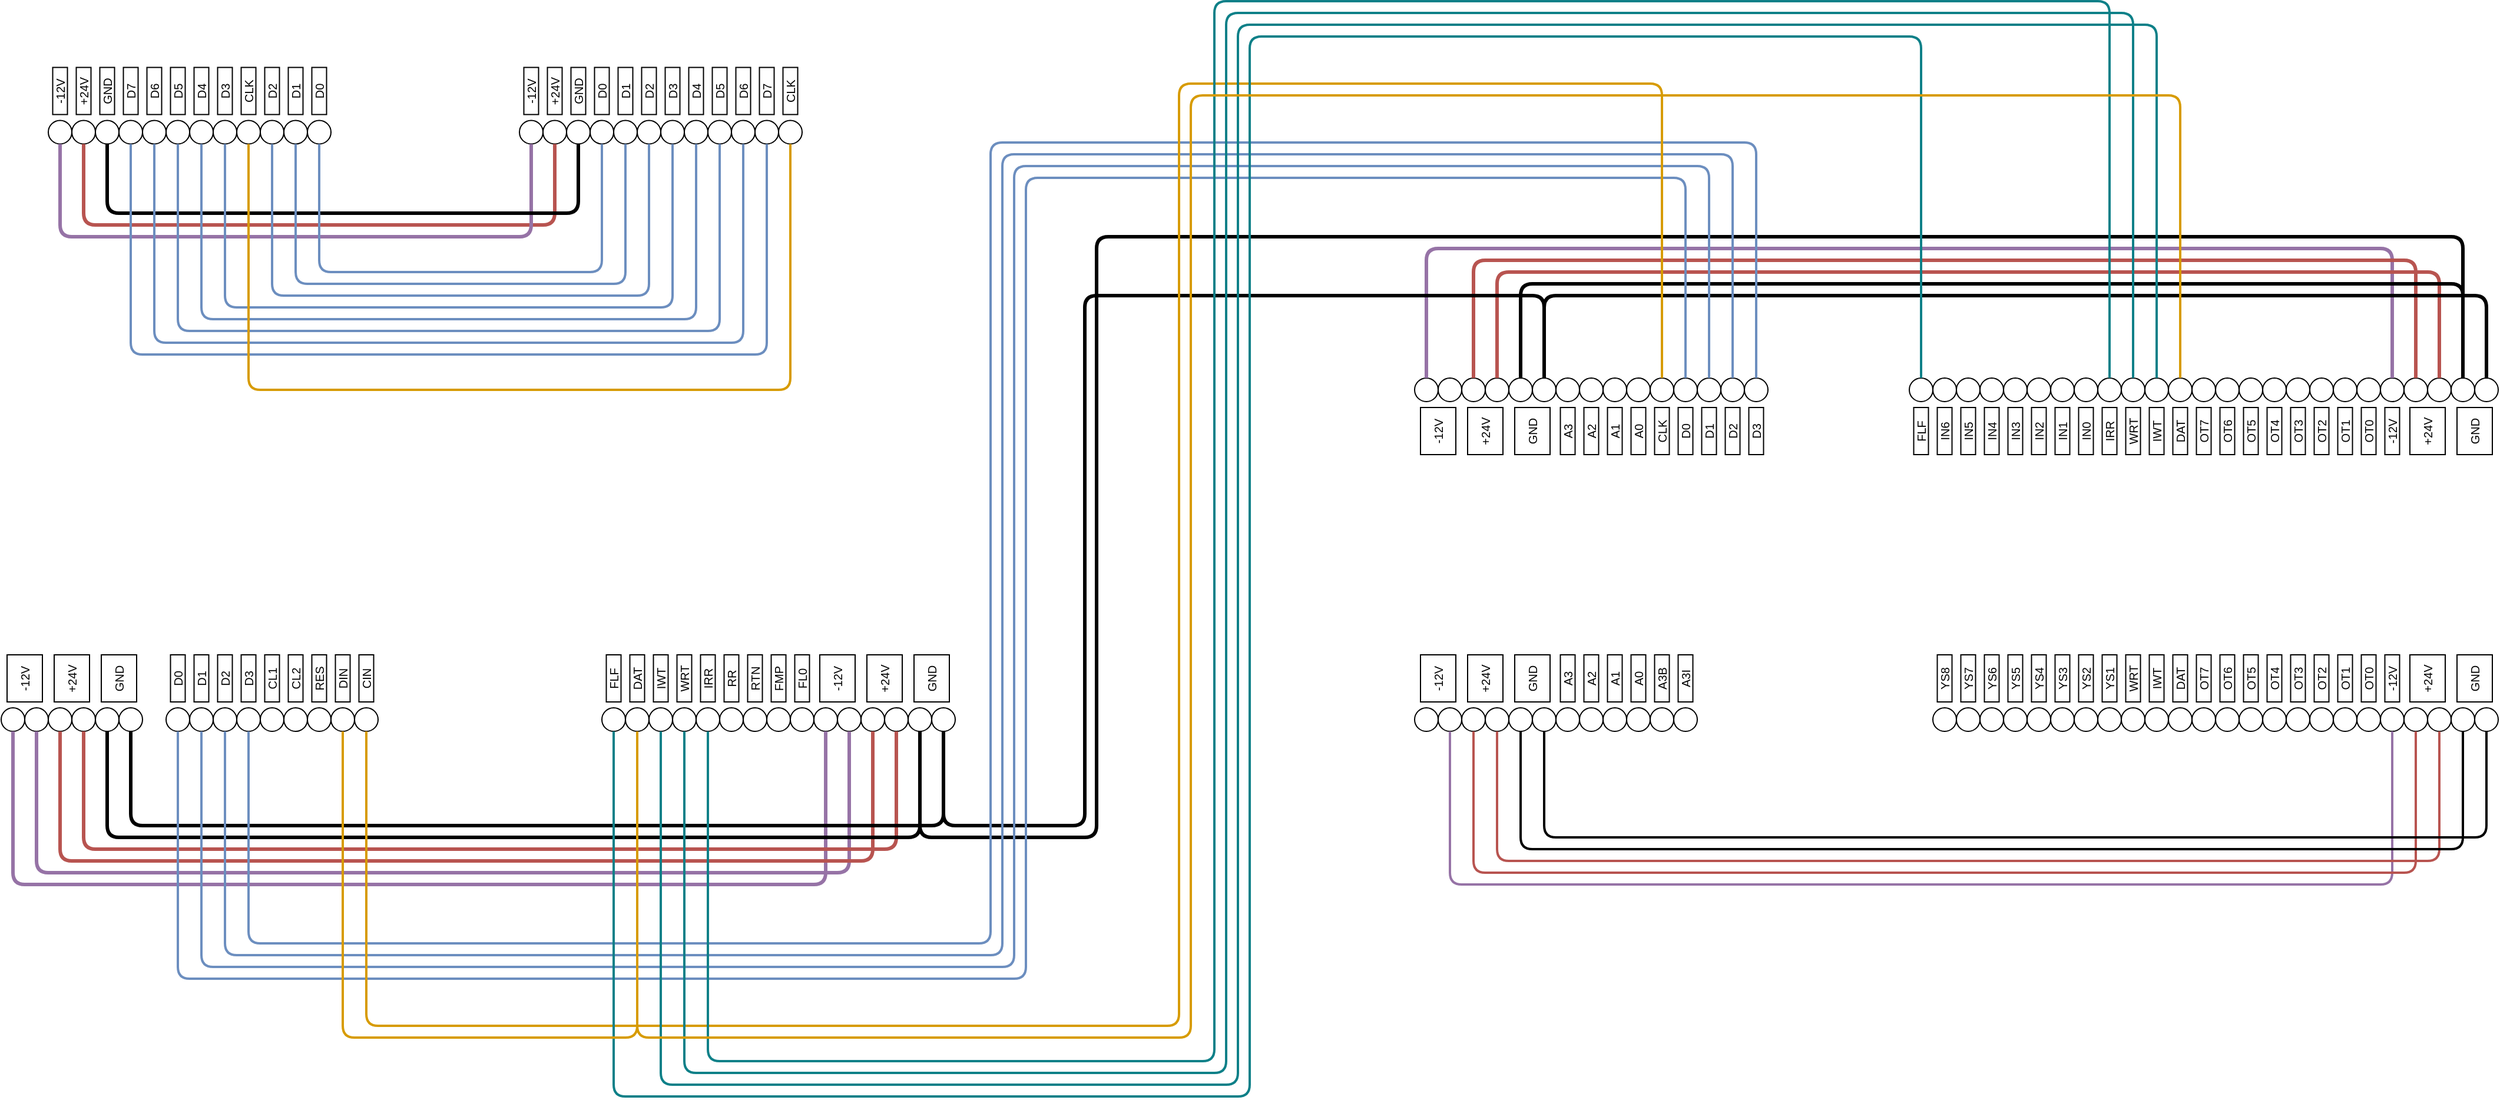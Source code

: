 <mxfile version="25.0.2">
  <diagram name="Page-1" id="LtGP_-6TH_ozObIJxhmq">
    <mxGraphModel dx="1434" dy="844" grid="1" gridSize="10" guides="1" tooltips="1" connect="1" arrows="1" fold="1" page="1" pageScale="1" pageWidth="850" pageHeight="1100" math="0" shadow="0">
      <root>
        <mxCell id="0" />
        <mxCell id="1" parent="0" />
        <mxCell id="vFGv_f-G_e12rc-niDJV-1" value="" style="ellipse;whiteSpace=wrap;html=1;aspect=fixed;" parent="1" vertex="1">
          <mxGeometry x="40" y="690" width="20" height="20" as="geometry" />
        </mxCell>
        <mxCell id="vFGv_f-G_e12rc-niDJV-3" value="-12V" style="rounded=0;whiteSpace=wrap;html=1;rotation=-90;fontSize=10;" parent="1" vertex="1">
          <mxGeometry x="40" y="650" width="40" height="30" as="geometry" />
        </mxCell>
        <mxCell id="vFGv_f-G_e12rc-niDJV-4" value="" style="ellipse;whiteSpace=wrap;html=1;aspect=fixed;" parent="1" vertex="1">
          <mxGeometry x="60" y="690" width="20" height="20" as="geometry" />
        </mxCell>
        <mxCell id="vFGv_f-G_e12rc-niDJV-5" value="" style="ellipse;whiteSpace=wrap;html=1;aspect=fixed;" parent="1" vertex="1">
          <mxGeometry x="80" y="690" width="20" height="20" as="geometry" />
        </mxCell>
        <mxCell id="vFGv_f-G_e12rc-niDJV-6" value="+24V" style="rounded=0;whiteSpace=wrap;html=1;rotation=-90;fontSize=10;" parent="1" vertex="1">
          <mxGeometry x="80" y="650" width="40" height="30" as="geometry" />
        </mxCell>
        <mxCell id="vFGv_f-G_e12rc-niDJV-7" value="" style="ellipse;whiteSpace=wrap;html=1;aspect=fixed;" parent="1" vertex="1">
          <mxGeometry x="100" y="690" width="20" height="20" as="geometry" />
        </mxCell>
        <mxCell id="vFGv_f-G_e12rc-niDJV-8" value="" style="ellipse;whiteSpace=wrap;html=1;aspect=fixed;" parent="1" vertex="1">
          <mxGeometry x="120" y="690" width="20" height="20" as="geometry" />
        </mxCell>
        <mxCell id="vFGv_f-G_e12rc-niDJV-9" value="GND" style="rounded=0;whiteSpace=wrap;html=1;rotation=-90;fontSize=10;" parent="1" vertex="1">
          <mxGeometry x="120" y="650" width="40" height="30" as="geometry" />
        </mxCell>
        <mxCell id="vFGv_f-G_e12rc-niDJV-10" value="" style="ellipse;whiteSpace=wrap;html=1;aspect=fixed;" parent="1" vertex="1">
          <mxGeometry x="140" y="690" width="20" height="20" as="geometry" />
        </mxCell>
        <mxCell id="vFGv_f-G_e12rc-niDJV-11" value="" style="ellipse;whiteSpace=wrap;html=1;aspect=fixed;" parent="1" vertex="1">
          <mxGeometry x="180" y="690" width="20" height="20" as="geometry" />
        </mxCell>
        <mxCell id="vFGv_f-G_e12rc-niDJV-12" value="" style="ellipse;whiteSpace=wrap;html=1;aspect=fixed;" parent="1" vertex="1">
          <mxGeometry x="200" y="690" width="20" height="20" as="geometry" />
        </mxCell>
        <mxCell id="vFGv_f-G_e12rc-niDJV-13" value="" style="ellipse;whiteSpace=wrap;html=1;aspect=fixed;" parent="1" vertex="1">
          <mxGeometry x="220" y="690" width="20" height="20" as="geometry" />
        </mxCell>
        <mxCell id="vFGv_f-G_e12rc-niDJV-14" value="" style="ellipse;whiteSpace=wrap;html=1;aspect=fixed;" parent="1" vertex="1">
          <mxGeometry x="240" y="690" width="20" height="20" as="geometry" />
        </mxCell>
        <mxCell id="vFGv_f-G_e12rc-niDJV-15" value="" style="ellipse;whiteSpace=wrap;html=1;aspect=fixed;" parent="1" vertex="1">
          <mxGeometry x="260" y="690" width="20" height="20" as="geometry" />
        </mxCell>
        <mxCell id="vFGv_f-G_e12rc-niDJV-16" value="" style="ellipse;whiteSpace=wrap;html=1;aspect=fixed;" parent="1" vertex="1">
          <mxGeometry x="280" y="690" width="20" height="20" as="geometry" />
        </mxCell>
        <mxCell id="vFGv_f-G_e12rc-niDJV-17" value="" style="ellipse;whiteSpace=wrap;html=1;aspect=fixed;" parent="1" vertex="1">
          <mxGeometry x="300" y="690" width="20" height="20" as="geometry" />
        </mxCell>
        <mxCell id="vFGv_f-G_e12rc-niDJV-18" value="" style="ellipse;whiteSpace=wrap;html=1;aspect=fixed;" parent="1" vertex="1">
          <mxGeometry x="320" y="690" width="20" height="20" as="geometry" />
        </mxCell>
        <mxCell id="vFGv_f-G_e12rc-niDJV-19" value="" style="ellipse;whiteSpace=wrap;html=1;aspect=fixed;" parent="1" vertex="1">
          <mxGeometry x="340" y="690" width="20" height="20" as="geometry" />
        </mxCell>
        <mxCell id="vFGv_f-G_e12rc-niDJV-20" value="D0" style="rounded=0;whiteSpace=wrap;html=1;rotation=-90;fontSize=10;" parent="1" vertex="1">
          <mxGeometry x="170" y="658.75" width="40" height="12.5" as="geometry" />
        </mxCell>
        <mxCell id="vFGv_f-G_e12rc-niDJV-21" value="D1" style="rounded=0;whiteSpace=wrap;html=1;rotation=-90;fontSize=10;" parent="1" vertex="1">
          <mxGeometry x="190" y="658.75" width="40" height="12.5" as="geometry" />
        </mxCell>
        <mxCell id="vFGv_f-G_e12rc-niDJV-22" value="D2" style="rounded=0;whiteSpace=wrap;html=1;rotation=-90;fontSize=10;" parent="1" vertex="1">
          <mxGeometry x="210" y="658.75" width="40" height="12.5" as="geometry" />
        </mxCell>
        <mxCell id="vFGv_f-G_e12rc-niDJV-23" value="D3" style="rounded=0;whiteSpace=wrap;html=1;rotation=-90;fontSize=10;" parent="1" vertex="1">
          <mxGeometry x="230" y="658.75" width="40" height="12.5" as="geometry" />
        </mxCell>
        <mxCell id="vFGv_f-G_e12rc-niDJV-24" value="CL1" style="rounded=0;whiteSpace=wrap;html=1;rotation=-90;fontSize=10;" parent="1" vertex="1">
          <mxGeometry x="250" y="658.75" width="40" height="12.5" as="geometry" />
        </mxCell>
        <mxCell id="vFGv_f-G_e12rc-niDJV-25" value="CL2" style="rounded=0;whiteSpace=wrap;html=1;rotation=-90;fontSize=10;" parent="1" vertex="1">
          <mxGeometry x="270" y="658.75" width="40" height="12.5" as="geometry" />
        </mxCell>
        <mxCell id="vFGv_f-G_e12rc-niDJV-26" value="RES" style="rounded=0;whiteSpace=wrap;html=1;rotation=-90;fontSize=10;" parent="1" vertex="1">
          <mxGeometry x="290" y="658.75" width="40" height="12.5" as="geometry" />
        </mxCell>
        <mxCell id="vFGv_f-G_e12rc-niDJV-27" value="DIN" style="rounded=0;whiteSpace=wrap;html=1;rotation=-90;fontSize=10;" parent="1" vertex="1">
          <mxGeometry x="310" y="658.75" width="40" height="12.5" as="geometry" />
        </mxCell>
        <mxCell id="vFGv_f-G_e12rc-niDJV-28" value="CIN" style="rounded=0;whiteSpace=wrap;html=1;rotation=-90;fontSize=10;" parent="1" vertex="1">
          <mxGeometry x="330" y="658.75" width="40" height="12.5" as="geometry" />
        </mxCell>
        <mxCell id="vFGv_f-G_e12rc-niDJV-29" value="" style="ellipse;whiteSpace=wrap;html=1;aspect=fixed;" parent="1" vertex="1">
          <mxGeometry x="730" y="690" width="20" height="20" as="geometry" />
        </mxCell>
        <mxCell id="vFGv_f-G_e12rc-niDJV-30" value="-12V" style="rounded=0;whiteSpace=wrap;html=1;rotation=-90;fontSize=10;" parent="1" vertex="1">
          <mxGeometry x="730" y="650" width="40" height="30" as="geometry" />
        </mxCell>
        <mxCell id="vFGv_f-G_e12rc-niDJV-31" value="" style="ellipse;whiteSpace=wrap;html=1;aspect=fixed;" parent="1" vertex="1">
          <mxGeometry x="750" y="690" width="20" height="20" as="geometry" />
        </mxCell>
        <mxCell id="vFGv_f-G_e12rc-niDJV-32" value="" style="ellipse;whiteSpace=wrap;html=1;aspect=fixed;" parent="1" vertex="1">
          <mxGeometry x="770" y="690" width="20" height="20" as="geometry" />
        </mxCell>
        <mxCell id="vFGv_f-G_e12rc-niDJV-33" value="+24V" style="rounded=0;whiteSpace=wrap;html=1;rotation=-90;fontSize=10;" parent="1" vertex="1">
          <mxGeometry x="770" y="650" width="40" height="30" as="geometry" />
        </mxCell>
        <mxCell id="vFGv_f-G_e12rc-niDJV-34" value="" style="ellipse;whiteSpace=wrap;html=1;aspect=fixed;" parent="1" vertex="1">
          <mxGeometry x="790" y="690" width="20" height="20" as="geometry" />
        </mxCell>
        <mxCell id="vFGv_f-G_e12rc-niDJV-35" value="" style="ellipse;whiteSpace=wrap;html=1;aspect=fixed;" parent="1" vertex="1">
          <mxGeometry x="810" y="690" width="20" height="20" as="geometry" />
        </mxCell>
        <mxCell id="vFGv_f-G_e12rc-niDJV-36" value="GND" style="rounded=0;whiteSpace=wrap;html=1;rotation=-90;fontSize=10;" parent="1" vertex="1">
          <mxGeometry x="810" y="650" width="40" height="30" as="geometry" />
        </mxCell>
        <mxCell id="vFGv_f-G_e12rc-niDJV-37" value="" style="ellipse;whiteSpace=wrap;html=1;aspect=fixed;" parent="1" vertex="1">
          <mxGeometry x="830" y="690" width="20" height="20" as="geometry" />
        </mxCell>
        <mxCell id="vFGv_f-G_e12rc-niDJV-38" value="" style="ellipse;whiteSpace=wrap;html=1;aspect=fixed;" parent="1" vertex="1">
          <mxGeometry x="550" y="690" width="20" height="20" as="geometry" />
        </mxCell>
        <mxCell id="vFGv_f-G_e12rc-niDJV-39" value="" style="ellipse;whiteSpace=wrap;html=1;aspect=fixed;" parent="1" vertex="1">
          <mxGeometry x="570" y="690" width="20" height="20" as="geometry" />
        </mxCell>
        <mxCell id="vFGv_f-G_e12rc-niDJV-40" value="" style="ellipse;whiteSpace=wrap;html=1;aspect=fixed;" parent="1" vertex="1">
          <mxGeometry x="590" y="690" width="20" height="20" as="geometry" />
        </mxCell>
        <mxCell id="vFGv_f-G_e12rc-niDJV-41" value="" style="ellipse;whiteSpace=wrap;html=1;aspect=fixed;" parent="1" vertex="1">
          <mxGeometry x="610" y="690" width="20" height="20" as="geometry" />
        </mxCell>
        <mxCell id="vFGv_f-G_e12rc-niDJV-42" value="" style="ellipse;whiteSpace=wrap;html=1;aspect=fixed;" parent="1" vertex="1">
          <mxGeometry x="630" y="690" width="20" height="20" as="geometry" />
        </mxCell>
        <mxCell id="vFGv_f-G_e12rc-niDJV-43" value="" style="ellipse;whiteSpace=wrap;html=1;aspect=fixed;" parent="1" vertex="1">
          <mxGeometry x="650" y="690" width="20" height="20" as="geometry" />
        </mxCell>
        <mxCell id="vFGv_f-G_e12rc-niDJV-44" value="" style="ellipse;whiteSpace=wrap;html=1;aspect=fixed;" parent="1" vertex="1">
          <mxGeometry x="670" y="690" width="20" height="20" as="geometry" />
        </mxCell>
        <mxCell id="vFGv_f-G_e12rc-niDJV-45" value="" style="ellipse;whiteSpace=wrap;html=1;aspect=fixed;" parent="1" vertex="1">
          <mxGeometry x="690" y="690" width="20" height="20" as="geometry" />
        </mxCell>
        <mxCell id="vFGv_f-G_e12rc-niDJV-46" value="" style="ellipse;whiteSpace=wrap;html=1;aspect=fixed;" parent="1" vertex="1">
          <mxGeometry x="710" y="690" width="20" height="20" as="geometry" />
        </mxCell>
        <mxCell id="vFGv_f-G_e12rc-niDJV-47" value="FLF" style="rounded=0;whiteSpace=wrap;html=1;rotation=-90;fontSize=10;" parent="1" vertex="1">
          <mxGeometry x="540" y="658.75" width="40" height="12.5" as="geometry" />
        </mxCell>
        <mxCell id="vFGv_f-G_e12rc-niDJV-48" value="DAT" style="rounded=0;whiteSpace=wrap;html=1;rotation=-90;fontSize=10;" parent="1" vertex="1">
          <mxGeometry x="560" y="658.75" width="40" height="12.5" as="geometry" />
        </mxCell>
        <mxCell id="vFGv_f-G_e12rc-niDJV-49" value="IWT" style="rounded=0;whiteSpace=wrap;html=1;rotation=-90;fontSize=10;" parent="1" vertex="1">
          <mxGeometry x="580" y="658.75" width="40" height="12.5" as="geometry" />
        </mxCell>
        <mxCell id="vFGv_f-G_e12rc-niDJV-50" value="WRT" style="rounded=0;whiteSpace=wrap;html=1;rotation=-90;fontSize=10;" parent="1" vertex="1">
          <mxGeometry x="600" y="658.75" width="40" height="12.5" as="geometry" />
        </mxCell>
        <mxCell id="vFGv_f-G_e12rc-niDJV-51" value="IRR" style="rounded=0;whiteSpace=wrap;html=1;rotation=-90;fontSize=10;" parent="1" vertex="1">
          <mxGeometry x="620" y="658.75" width="40" height="12.5" as="geometry" />
        </mxCell>
        <mxCell id="vFGv_f-G_e12rc-niDJV-52" value="RR" style="rounded=0;whiteSpace=wrap;html=1;rotation=-90;fontSize=10;" parent="1" vertex="1">
          <mxGeometry x="640" y="658.75" width="40" height="12.5" as="geometry" />
        </mxCell>
        <mxCell id="vFGv_f-G_e12rc-niDJV-53" value="RTN" style="rounded=0;whiteSpace=wrap;html=1;rotation=-90;fontSize=10;" parent="1" vertex="1">
          <mxGeometry x="660" y="658.75" width="40" height="12.5" as="geometry" />
        </mxCell>
        <mxCell id="vFGv_f-G_e12rc-niDJV-54" value="FMP" style="rounded=0;whiteSpace=wrap;html=1;rotation=-90;fontSize=10;" parent="1" vertex="1">
          <mxGeometry x="680" y="658.75" width="40" height="12.5" as="geometry" />
        </mxCell>
        <mxCell id="vFGv_f-G_e12rc-niDJV-55" value="FL0" style="rounded=0;whiteSpace=wrap;html=1;rotation=-90;fontSize=10;" parent="1" vertex="1">
          <mxGeometry x="700" y="658.75" width="40" height="12.5" as="geometry" />
        </mxCell>
        <mxCell id="vFGv_f-G_e12rc-niDJV-56" value="" style="ellipse;whiteSpace=wrap;html=1;aspect=fixed;" parent="1" vertex="1">
          <mxGeometry x="1240" y="690" width="20" height="20" as="geometry" />
        </mxCell>
        <mxCell id="vFGv_f-G_e12rc-niDJV-57" value="-12V" style="rounded=0;whiteSpace=wrap;html=1;rotation=-90;fontSize=10;" parent="1" vertex="1">
          <mxGeometry x="1240" y="650" width="40" height="30" as="geometry" />
        </mxCell>
        <mxCell id="vFGv_f-G_e12rc-niDJV-58" value="" style="ellipse;whiteSpace=wrap;html=1;aspect=fixed;" parent="1" vertex="1">
          <mxGeometry x="1260" y="690" width="20" height="20" as="geometry" />
        </mxCell>
        <mxCell id="vFGv_f-G_e12rc-niDJV-59" value="" style="ellipse;whiteSpace=wrap;html=1;aspect=fixed;" parent="1" vertex="1">
          <mxGeometry x="1280" y="690" width="20" height="20" as="geometry" />
        </mxCell>
        <mxCell id="vFGv_f-G_e12rc-niDJV-60" value="+24V" style="rounded=0;whiteSpace=wrap;html=1;rotation=-90;fontSize=10;" parent="1" vertex="1">
          <mxGeometry x="1280" y="650" width="40" height="30" as="geometry" />
        </mxCell>
        <mxCell id="vFGv_f-G_e12rc-niDJV-61" value="" style="ellipse;whiteSpace=wrap;html=1;aspect=fixed;" parent="1" vertex="1">
          <mxGeometry x="1300" y="690" width="20" height="20" as="geometry" />
        </mxCell>
        <mxCell id="vFGv_f-G_e12rc-niDJV-62" value="" style="ellipse;whiteSpace=wrap;html=1;aspect=fixed;" parent="1" vertex="1">
          <mxGeometry x="1320" y="690" width="20" height="20" as="geometry" />
        </mxCell>
        <mxCell id="vFGv_f-G_e12rc-niDJV-63" value="GND" style="rounded=0;whiteSpace=wrap;html=1;rotation=-90;fontSize=10;" parent="1" vertex="1">
          <mxGeometry x="1320" y="650" width="40" height="30" as="geometry" />
        </mxCell>
        <mxCell id="vFGv_f-G_e12rc-niDJV-64" value="" style="ellipse;whiteSpace=wrap;html=1;aspect=fixed;" parent="1" vertex="1">
          <mxGeometry x="1340" y="690" width="20" height="20" as="geometry" />
        </mxCell>
        <mxCell id="vFGv_f-G_e12rc-niDJV-65" value="" style="ellipse;whiteSpace=wrap;html=1;aspect=fixed;" parent="1" vertex="1">
          <mxGeometry x="1360" y="690" width="20" height="20" as="geometry" />
        </mxCell>
        <mxCell id="vFGv_f-G_e12rc-niDJV-66" value="" style="ellipse;whiteSpace=wrap;html=1;aspect=fixed;" parent="1" vertex="1">
          <mxGeometry x="1380" y="690" width="20" height="20" as="geometry" />
        </mxCell>
        <mxCell id="vFGv_f-G_e12rc-niDJV-67" value="" style="ellipse;whiteSpace=wrap;html=1;aspect=fixed;" parent="1" vertex="1">
          <mxGeometry x="1400" y="690" width="20" height="20" as="geometry" />
        </mxCell>
        <mxCell id="vFGv_f-G_e12rc-niDJV-68" value="" style="ellipse;whiteSpace=wrap;html=1;aspect=fixed;" parent="1" vertex="1">
          <mxGeometry x="1420" y="690" width="20" height="20" as="geometry" />
        </mxCell>
        <mxCell id="vFGv_f-G_e12rc-niDJV-69" value="" style="ellipse;whiteSpace=wrap;html=1;aspect=fixed;" parent="1" vertex="1">
          <mxGeometry x="1440" y="690" width="20" height="20" as="geometry" />
        </mxCell>
        <mxCell id="vFGv_f-G_e12rc-niDJV-70" value="" style="ellipse;whiteSpace=wrap;html=1;aspect=fixed;" parent="1" vertex="1">
          <mxGeometry x="1460" y="690" width="20" height="20" as="geometry" />
        </mxCell>
        <mxCell id="vFGv_f-G_e12rc-niDJV-74" value="A3" style="rounded=0;whiteSpace=wrap;html=1;rotation=-90;fontSize=10;" parent="1" vertex="1">
          <mxGeometry x="1350" y="658.75" width="40" height="12.5" as="geometry" />
        </mxCell>
        <mxCell id="vFGv_f-G_e12rc-niDJV-75" value="A2" style="rounded=0;whiteSpace=wrap;html=1;rotation=-90;fontSize=10;" parent="1" vertex="1">
          <mxGeometry x="1370" y="658.75" width="40" height="12.5" as="geometry" />
        </mxCell>
        <mxCell id="vFGv_f-G_e12rc-niDJV-76" value="A1" style="rounded=0;whiteSpace=wrap;html=1;rotation=-90;fontSize=10;" parent="1" vertex="1">
          <mxGeometry x="1390" y="658.75" width="40" height="12.5" as="geometry" />
        </mxCell>
        <mxCell id="vFGv_f-G_e12rc-niDJV-77" value="A0" style="rounded=0;whiteSpace=wrap;html=1;rotation=-90;fontSize=10;" parent="1" vertex="1">
          <mxGeometry x="1410" y="658.75" width="40" height="12.5" as="geometry" />
        </mxCell>
        <mxCell id="vFGv_f-G_e12rc-niDJV-78" value="A3B" style="rounded=0;whiteSpace=wrap;html=1;rotation=-90;fontSize=10;" parent="1" vertex="1">
          <mxGeometry x="1430" y="658.75" width="40" height="12.5" as="geometry" />
        </mxCell>
        <mxCell id="vFGv_f-G_e12rc-niDJV-79" value="A3I" style="rounded=0;whiteSpace=wrap;html=1;rotation=-90;fontSize=10;" parent="1" vertex="1">
          <mxGeometry x="1450" y="658.75" width="40" height="12.5" as="geometry" />
        </mxCell>
        <mxCell id="vFGv_f-G_e12rc-niDJV-86" value="" style="ellipse;whiteSpace=wrap;html=1;aspect=fixed;" parent="1" vertex="1">
          <mxGeometry x="2080" y="690" width="20" height="20" as="geometry" />
        </mxCell>
        <mxCell id="vFGv_f-G_e12rc-niDJV-87" value="+24V" style="rounded=0;whiteSpace=wrap;html=1;rotation=-90;fontSize=10;" parent="1" vertex="1">
          <mxGeometry x="2080" y="650" width="40" height="30" as="geometry" />
        </mxCell>
        <mxCell id="vFGv_f-G_e12rc-niDJV-88" value="" style="ellipse;whiteSpace=wrap;html=1;aspect=fixed;" parent="1" vertex="1">
          <mxGeometry x="2100" y="690" width="20" height="20" as="geometry" />
        </mxCell>
        <mxCell id="vFGv_f-G_e12rc-niDJV-89" value="" style="ellipse;whiteSpace=wrap;html=1;aspect=fixed;" parent="1" vertex="1">
          <mxGeometry x="2120" y="690" width="20" height="20" as="geometry" />
        </mxCell>
        <mxCell id="vFGv_f-G_e12rc-niDJV-90" value="GND" style="rounded=0;whiteSpace=wrap;html=1;rotation=-90;fontSize=10;" parent="1" vertex="1">
          <mxGeometry x="2120" y="650" width="40" height="30" as="geometry" />
        </mxCell>
        <mxCell id="vFGv_f-G_e12rc-niDJV-91" value="" style="ellipse;whiteSpace=wrap;html=1;aspect=fixed;" parent="1" vertex="1">
          <mxGeometry x="2140" y="690" width="20" height="20" as="geometry" />
        </mxCell>
        <mxCell id="vFGv_f-G_e12rc-niDJV-92" value="" style="ellipse;whiteSpace=wrap;html=1;aspect=fixed;" parent="1" vertex="1">
          <mxGeometry x="1900" y="690" width="20" height="20" as="geometry" />
        </mxCell>
        <mxCell id="vFGv_f-G_e12rc-niDJV-93" value="" style="ellipse;whiteSpace=wrap;html=1;aspect=fixed;" parent="1" vertex="1">
          <mxGeometry x="1920" y="690" width="20" height="20" as="geometry" />
        </mxCell>
        <mxCell id="vFGv_f-G_e12rc-niDJV-94" value="" style="ellipse;whiteSpace=wrap;html=1;aspect=fixed;" parent="1" vertex="1">
          <mxGeometry x="1940" y="690" width="20" height="20" as="geometry" />
        </mxCell>
        <mxCell id="vFGv_f-G_e12rc-niDJV-95" value="" style="ellipse;whiteSpace=wrap;html=1;aspect=fixed;" parent="1" vertex="1">
          <mxGeometry x="1960" y="690" width="20" height="20" as="geometry" />
        </mxCell>
        <mxCell id="vFGv_f-G_e12rc-niDJV-96" value="" style="ellipse;whiteSpace=wrap;html=1;aspect=fixed;" parent="1" vertex="1">
          <mxGeometry x="1980" y="690" width="20" height="20" as="geometry" />
        </mxCell>
        <mxCell id="vFGv_f-G_e12rc-niDJV-97" value="" style="ellipse;whiteSpace=wrap;html=1;aspect=fixed;" parent="1" vertex="1">
          <mxGeometry x="2000" y="690" width="20" height="20" as="geometry" />
        </mxCell>
        <mxCell id="vFGv_f-G_e12rc-niDJV-98" value="" style="ellipse;whiteSpace=wrap;html=1;aspect=fixed;" parent="1" vertex="1">
          <mxGeometry x="2020" y="690" width="20" height="20" as="geometry" />
        </mxCell>
        <mxCell id="vFGv_f-G_e12rc-niDJV-99" value="" style="ellipse;whiteSpace=wrap;html=1;aspect=fixed;" parent="1" vertex="1">
          <mxGeometry x="2040" y="690" width="20" height="20" as="geometry" />
        </mxCell>
        <mxCell id="vFGv_f-G_e12rc-niDJV-100" value="" style="ellipse;whiteSpace=wrap;html=1;aspect=fixed;" parent="1" vertex="1">
          <mxGeometry x="2060" y="690" width="20" height="20" as="geometry" />
        </mxCell>
        <mxCell id="vFGv_f-G_e12rc-niDJV-101" value="OT7" style="rounded=0;whiteSpace=wrap;html=1;rotation=-90;fontSize=10;" parent="1" vertex="1">
          <mxGeometry x="1890" y="658.75" width="40" height="12.5" as="geometry" />
        </mxCell>
        <mxCell id="vFGv_f-G_e12rc-niDJV-102" value="OT6" style="rounded=0;whiteSpace=wrap;html=1;rotation=-90;fontSize=10;" parent="1" vertex="1">
          <mxGeometry x="1910" y="658.75" width="40" height="12.5" as="geometry" />
        </mxCell>
        <mxCell id="vFGv_f-G_e12rc-niDJV-103" value="OT5" style="rounded=0;whiteSpace=wrap;html=1;rotation=-90;fontSize=10;" parent="1" vertex="1">
          <mxGeometry x="1930" y="658.75" width="40" height="12.5" as="geometry" />
        </mxCell>
        <mxCell id="vFGv_f-G_e12rc-niDJV-104" value="OT4" style="rounded=0;whiteSpace=wrap;html=1;rotation=-90;fontSize=10;" parent="1" vertex="1">
          <mxGeometry x="1950" y="658.75" width="40" height="12.5" as="geometry" />
        </mxCell>
        <mxCell id="vFGv_f-G_e12rc-niDJV-105" value="OT3" style="rounded=0;whiteSpace=wrap;html=1;rotation=-90;fontSize=10;" parent="1" vertex="1">
          <mxGeometry x="1970" y="658.75" width="40" height="12.5" as="geometry" />
        </mxCell>
        <mxCell id="vFGv_f-G_e12rc-niDJV-106" value="OT2" style="rounded=0;whiteSpace=wrap;html=1;rotation=-90;fontSize=10;" parent="1" vertex="1">
          <mxGeometry x="1990" y="658.75" width="40" height="12.5" as="geometry" />
        </mxCell>
        <mxCell id="vFGv_f-G_e12rc-niDJV-107" value="OT1" style="rounded=0;whiteSpace=wrap;html=1;rotation=-90;fontSize=10;" parent="1" vertex="1">
          <mxGeometry x="2010" y="658.75" width="40" height="12.5" as="geometry" />
        </mxCell>
        <mxCell id="vFGv_f-G_e12rc-niDJV-108" value="OT0" style="rounded=0;whiteSpace=wrap;html=1;rotation=-90;fontSize=10;" parent="1" vertex="1">
          <mxGeometry x="2030" y="658.75" width="40" height="12.5" as="geometry" />
        </mxCell>
        <mxCell id="vFGv_f-G_e12rc-niDJV-109" value="-12V" style="rounded=0;whiteSpace=wrap;html=1;rotation=-90;fontSize=10;" parent="1" vertex="1">
          <mxGeometry x="2050" y="658.75" width="40" height="12.5" as="geometry" />
        </mxCell>
        <mxCell id="vFGv_f-G_e12rc-niDJV-110" value="" style="ellipse;whiteSpace=wrap;html=1;aspect=fixed;" parent="1" vertex="1">
          <mxGeometry x="1740" y="690" width="20" height="20" as="geometry" />
        </mxCell>
        <mxCell id="vFGv_f-G_e12rc-niDJV-111" value="" style="ellipse;whiteSpace=wrap;html=1;aspect=fixed;" parent="1" vertex="1">
          <mxGeometry x="1760" y="690" width="20" height="20" as="geometry" />
        </mxCell>
        <mxCell id="vFGv_f-G_e12rc-niDJV-112" value="" style="ellipse;whiteSpace=wrap;html=1;aspect=fixed;" parent="1" vertex="1">
          <mxGeometry x="1780" y="690" width="20" height="20" as="geometry" />
        </mxCell>
        <mxCell id="vFGv_f-G_e12rc-niDJV-113" value="" style="ellipse;whiteSpace=wrap;html=1;aspect=fixed;" parent="1" vertex="1">
          <mxGeometry x="1800" y="690" width="20" height="20" as="geometry" />
        </mxCell>
        <mxCell id="vFGv_f-G_e12rc-niDJV-114" value="" style="ellipse;whiteSpace=wrap;html=1;aspect=fixed;" parent="1" vertex="1">
          <mxGeometry x="1820" y="690" width="20" height="20" as="geometry" />
        </mxCell>
        <mxCell id="vFGv_f-G_e12rc-niDJV-115" value="" style="ellipse;whiteSpace=wrap;html=1;aspect=fixed;" parent="1" vertex="1">
          <mxGeometry x="1840" y="690" width="20" height="20" as="geometry" />
        </mxCell>
        <mxCell id="vFGv_f-G_e12rc-niDJV-116" value="" style="ellipse;whiteSpace=wrap;html=1;aspect=fixed;" parent="1" vertex="1">
          <mxGeometry x="1860" y="690" width="20" height="20" as="geometry" />
        </mxCell>
        <mxCell id="vFGv_f-G_e12rc-niDJV-117" value="" style="ellipse;whiteSpace=wrap;html=1;aspect=fixed;" parent="1" vertex="1">
          <mxGeometry x="1880" y="690" width="20" height="20" as="geometry" />
        </mxCell>
        <mxCell id="vFGv_f-G_e12rc-niDJV-118" value="YS5" style="rounded=0;whiteSpace=wrap;html=1;rotation=-90;fontSize=10;" parent="1" vertex="1">
          <mxGeometry x="1730" y="658.75" width="40" height="12.5" as="geometry" />
        </mxCell>
        <mxCell id="vFGv_f-G_e12rc-niDJV-119" value="YS4" style="rounded=0;whiteSpace=wrap;html=1;rotation=-90;fontSize=10;" parent="1" vertex="1">
          <mxGeometry x="1750" y="658.75" width="40" height="12.5" as="geometry" />
        </mxCell>
        <mxCell id="vFGv_f-G_e12rc-niDJV-120" value="YS3" style="rounded=0;whiteSpace=wrap;html=1;rotation=-90;fontSize=10;" parent="1" vertex="1">
          <mxGeometry x="1770" y="658.75" width="40" height="12.5" as="geometry" />
        </mxCell>
        <mxCell id="vFGv_f-G_e12rc-niDJV-121" value="YS2" style="rounded=0;whiteSpace=wrap;html=1;rotation=-90;fontSize=10;" parent="1" vertex="1">
          <mxGeometry x="1790" y="658.75" width="40" height="12.5" as="geometry" />
        </mxCell>
        <mxCell id="vFGv_f-G_e12rc-niDJV-122" value="YS1" style="rounded=0;whiteSpace=wrap;html=1;rotation=-90;fontSize=10;" parent="1" vertex="1">
          <mxGeometry x="1810" y="658.75" width="40" height="12.5" as="geometry" />
        </mxCell>
        <mxCell id="vFGv_f-G_e12rc-niDJV-123" value="WRT" style="rounded=0;whiteSpace=wrap;html=1;rotation=-90;fontSize=10;" parent="1" vertex="1">
          <mxGeometry x="1830" y="658.75" width="40" height="12.5" as="geometry" />
        </mxCell>
        <mxCell id="vFGv_f-G_e12rc-niDJV-124" value="IWT" style="rounded=0;whiteSpace=wrap;html=1;rotation=-90;fontSize=10;" parent="1" vertex="1">
          <mxGeometry x="1850" y="658.75" width="40" height="12.5" as="geometry" />
        </mxCell>
        <mxCell id="vFGv_f-G_e12rc-niDJV-125" value="DAT" style="rounded=0;whiteSpace=wrap;html=1;rotation=-90;fontSize=10;" parent="1" vertex="1">
          <mxGeometry x="1870" y="658.75" width="40" height="12.5" as="geometry" />
        </mxCell>
        <mxCell id="vFGv_f-G_e12rc-niDJV-126" value="" style="ellipse;whiteSpace=wrap;html=1;aspect=fixed;" parent="1" vertex="1">
          <mxGeometry x="1680" y="690" width="20" height="20" as="geometry" />
        </mxCell>
        <mxCell id="vFGv_f-G_e12rc-niDJV-127" value="" style="ellipse;whiteSpace=wrap;html=1;aspect=fixed;" parent="1" vertex="1">
          <mxGeometry x="1700" y="690" width="20" height="20" as="geometry" />
        </mxCell>
        <mxCell id="vFGv_f-G_e12rc-niDJV-128" value="" style="ellipse;whiteSpace=wrap;html=1;aspect=fixed;" parent="1" vertex="1">
          <mxGeometry x="1720" y="690" width="20" height="20" as="geometry" />
        </mxCell>
        <mxCell id="vFGv_f-G_e12rc-niDJV-129" value="YS8" style="rounded=0;whiteSpace=wrap;html=1;rotation=-90;fontSize=10;" parent="1" vertex="1">
          <mxGeometry x="1670" y="658.75" width="40" height="12.5" as="geometry" />
        </mxCell>
        <mxCell id="vFGv_f-G_e12rc-niDJV-130" value="YS7" style="rounded=0;whiteSpace=wrap;html=1;rotation=-90;fontSize=10;" parent="1" vertex="1">
          <mxGeometry x="1690" y="658.75" width="40" height="12.5" as="geometry" />
        </mxCell>
        <mxCell id="vFGv_f-G_e12rc-niDJV-131" value="YS6" style="rounded=0;whiteSpace=wrap;html=1;rotation=-90;fontSize=10;" parent="1" vertex="1">
          <mxGeometry x="1710" y="658.75" width="40" height="12.5" as="geometry" />
        </mxCell>
        <mxCell id="vFGv_f-G_e12rc-niDJV-132" value="" style="ellipse;whiteSpace=wrap;html=1;aspect=fixed;" parent="1" vertex="1">
          <mxGeometry x="1240" y="410" width="20" height="20" as="geometry" />
        </mxCell>
        <mxCell id="vFGv_f-G_e12rc-niDJV-133" value="-12V" style="rounded=0;whiteSpace=wrap;html=1;rotation=-90;fontSize=10;" parent="1" vertex="1">
          <mxGeometry x="1240" y="440" width="40" height="30" as="geometry" />
        </mxCell>
        <mxCell id="vFGv_f-G_e12rc-niDJV-134" value="" style="ellipse;whiteSpace=wrap;html=1;aspect=fixed;" parent="1" vertex="1">
          <mxGeometry x="1260" y="410" width="20" height="20" as="geometry" />
        </mxCell>
        <mxCell id="vFGv_f-G_e12rc-niDJV-135" value="" style="ellipse;whiteSpace=wrap;html=1;aspect=fixed;" parent="1" vertex="1">
          <mxGeometry x="1280" y="410" width="20" height="20" as="geometry" />
        </mxCell>
        <mxCell id="vFGv_f-G_e12rc-niDJV-136" value="+24V" style="rounded=0;whiteSpace=wrap;html=1;rotation=-90;fontSize=10;" parent="1" vertex="1">
          <mxGeometry x="1280" y="440" width="40" height="30" as="geometry" />
        </mxCell>
        <mxCell id="vFGv_f-G_e12rc-niDJV-137" value="" style="ellipse;whiteSpace=wrap;html=1;aspect=fixed;" parent="1" vertex="1">
          <mxGeometry x="1300" y="410" width="20" height="20" as="geometry" />
        </mxCell>
        <mxCell id="vFGv_f-G_e12rc-niDJV-138" value="" style="ellipse;whiteSpace=wrap;html=1;aspect=fixed;" parent="1" vertex="1">
          <mxGeometry x="1320" y="410" width="20" height="20" as="geometry" />
        </mxCell>
        <mxCell id="vFGv_f-G_e12rc-niDJV-139" value="GND" style="rounded=0;whiteSpace=wrap;html=1;rotation=-90;fontSize=10;" parent="1" vertex="1">
          <mxGeometry x="1320" y="440" width="40" height="30" as="geometry" />
        </mxCell>
        <mxCell id="vFGv_f-G_e12rc-niDJV-140" value="" style="ellipse;whiteSpace=wrap;html=1;aspect=fixed;" parent="1" vertex="1">
          <mxGeometry x="1340" y="410" width="20" height="20" as="geometry" />
        </mxCell>
        <mxCell id="vFGv_f-G_e12rc-niDJV-141" value="" style="ellipse;whiteSpace=wrap;html=1;aspect=fixed;" parent="1" vertex="1">
          <mxGeometry x="1360" y="410" width="20" height="20" as="geometry" />
        </mxCell>
        <mxCell id="vFGv_f-G_e12rc-niDJV-142" value="" style="ellipse;whiteSpace=wrap;html=1;aspect=fixed;" parent="1" vertex="1">
          <mxGeometry x="1380" y="410" width="20" height="20" as="geometry" />
        </mxCell>
        <mxCell id="vFGv_f-G_e12rc-niDJV-143" value="" style="ellipse;whiteSpace=wrap;html=1;aspect=fixed;" parent="1" vertex="1">
          <mxGeometry x="1400" y="410" width="20" height="20" as="geometry" />
        </mxCell>
        <mxCell id="vFGv_f-G_e12rc-niDJV-144" value="" style="ellipse;whiteSpace=wrap;html=1;aspect=fixed;" parent="1" vertex="1">
          <mxGeometry x="1420" y="410" width="20" height="20" as="geometry" />
        </mxCell>
        <mxCell id="vFGv_f-G_e12rc-niDJV-145" value="" style="ellipse;whiteSpace=wrap;html=1;aspect=fixed;" parent="1" vertex="1">
          <mxGeometry x="1440" y="410" width="20" height="20" as="geometry" />
        </mxCell>
        <mxCell id="vFGv_f-G_e12rc-niDJV-146" value="" style="ellipse;whiteSpace=wrap;html=1;aspect=fixed;" parent="1" vertex="1">
          <mxGeometry x="1460" y="410" width="20" height="20" as="geometry" />
        </mxCell>
        <mxCell id="vFGv_f-G_e12rc-niDJV-147" value="A3" style="rounded=0;whiteSpace=wrap;html=1;rotation=-90;fontSize=10;" parent="1" vertex="1">
          <mxGeometry x="1350" y="448.75" width="40" height="12.5" as="geometry" />
        </mxCell>
        <mxCell id="vFGv_f-G_e12rc-niDJV-148" value="A2" style="rounded=0;whiteSpace=wrap;html=1;rotation=-90;fontSize=10;" parent="1" vertex="1">
          <mxGeometry x="1370" y="448.75" width="40" height="12.5" as="geometry" />
        </mxCell>
        <mxCell id="vFGv_f-G_e12rc-niDJV-149" value="A1" style="rounded=0;whiteSpace=wrap;html=1;rotation=-90;fontSize=10;" parent="1" vertex="1">
          <mxGeometry x="1390" y="448.75" width="40" height="12.5" as="geometry" />
        </mxCell>
        <mxCell id="vFGv_f-G_e12rc-niDJV-150" value="A0" style="rounded=0;whiteSpace=wrap;html=1;rotation=-90;fontSize=10;" parent="1" vertex="1">
          <mxGeometry x="1410" y="448.75" width="40" height="12.5" as="geometry" />
        </mxCell>
        <mxCell id="vFGv_f-G_e12rc-niDJV-151" value="CLK" style="rounded=0;whiteSpace=wrap;html=1;rotation=-90;fontSize=10;" parent="1" vertex="1">
          <mxGeometry x="1430" y="448.75" width="40" height="12.5" as="geometry" />
        </mxCell>
        <mxCell id="vFGv_f-G_e12rc-niDJV-152" value="D0" style="rounded=0;whiteSpace=wrap;html=1;rotation=-90;fontSize=10;" parent="1" vertex="1">
          <mxGeometry x="1450" y="448.75" width="40" height="12.5" as="geometry" />
        </mxCell>
        <mxCell id="vFGv_f-G_e12rc-niDJV-153" value="" style="ellipse;whiteSpace=wrap;html=1;aspect=fixed;" parent="1" vertex="1">
          <mxGeometry x="1480" y="410" width="20" height="20" as="geometry" />
        </mxCell>
        <mxCell id="vFGv_f-G_e12rc-niDJV-154" value="D1" style="rounded=0;whiteSpace=wrap;html=1;rotation=-90;fontSize=10;" parent="1" vertex="1">
          <mxGeometry x="1470" y="448.75" width="40" height="12.5" as="geometry" />
        </mxCell>
        <mxCell id="vFGv_f-G_e12rc-niDJV-155" value="" style="ellipse;whiteSpace=wrap;html=1;aspect=fixed;" parent="1" vertex="1">
          <mxGeometry x="1500" y="410" width="20" height="20" as="geometry" />
        </mxCell>
        <mxCell id="vFGv_f-G_e12rc-niDJV-156" value="D2" style="rounded=0;whiteSpace=wrap;html=1;rotation=-90;fontSize=10;" parent="1" vertex="1">
          <mxGeometry x="1490" y="448.75" width="40" height="12.5" as="geometry" />
        </mxCell>
        <mxCell id="vFGv_f-G_e12rc-niDJV-157" value="" style="ellipse;whiteSpace=wrap;html=1;aspect=fixed;" parent="1" vertex="1">
          <mxGeometry x="1520" y="410" width="20" height="20" as="geometry" />
        </mxCell>
        <mxCell id="vFGv_f-G_e12rc-niDJV-158" value="D3" style="rounded=0;whiteSpace=wrap;html=1;rotation=-90;fontSize=10;" parent="1" vertex="1">
          <mxGeometry x="1510" y="448.75" width="40" height="12.5" as="geometry" />
        </mxCell>
        <mxCell id="vFGv_f-G_e12rc-niDJV-159" value="" style="ellipse;whiteSpace=wrap;html=1;aspect=fixed;" parent="1" vertex="1">
          <mxGeometry x="2080" y="410" width="20" height="20" as="geometry" />
        </mxCell>
        <mxCell id="vFGv_f-G_e12rc-niDJV-160" value="+24V" style="rounded=0;whiteSpace=wrap;html=1;rotation=-90;fontSize=10;" parent="1" vertex="1">
          <mxGeometry x="2080" y="440" width="40" height="30" as="geometry" />
        </mxCell>
        <mxCell id="vFGv_f-G_e12rc-niDJV-161" value="" style="ellipse;whiteSpace=wrap;html=1;aspect=fixed;" parent="1" vertex="1">
          <mxGeometry x="2100" y="410" width="20" height="20" as="geometry" />
        </mxCell>
        <mxCell id="vFGv_f-G_e12rc-niDJV-162" value="" style="ellipse;whiteSpace=wrap;html=1;aspect=fixed;" parent="1" vertex="1">
          <mxGeometry x="2120" y="410" width="20" height="20" as="geometry" />
        </mxCell>
        <mxCell id="vFGv_f-G_e12rc-niDJV-163" value="GND" style="rounded=0;whiteSpace=wrap;html=1;rotation=-90;fontSize=10;" parent="1" vertex="1">
          <mxGeometry x="2120" y="440" width="40" height="30" as="geometry" />
        </mxCell>
        <mxCell id="vFGv_f-G_e12rc-niDJV-164" value="" style="ellipse;whiteSpace=wrap;html=1;aspect=fixed;" parent="1" vertex="1">
          <mxGeometry x="2140" y="410" width="20" height="20" as="geometry" />
        </mxCell>
        <mxCell id="vFGv_f-G_e12rc-niDJV-165" value="" style="ellipse;whiteSpace=wrap;html=1;aspect=fixed;" parent="1" vertex="1">
          <mxGeometry x="1900" y="410" width="20" height="20" as="geometry" />
        </mxCell>
        <mxCell id="vFGv_f-G_e12rc-niDJV-166" value="" style="ellipse;whiteSpace=wrap;html=1;aspect=fixed;" parent="1" vertex="1">
          <mxGeometry x="1920" y="410" width="20" height="20" as="geometry" />
        </mxCell>
        <mxCell id="vFGv_f-G_e12rc-niDJV-167" value="" style="ellipse;whiteSpace=wrap;html=1;aspect=fixed;" parent="1" vertex="1">
          <mxGeometry x="1940" y="410" width="20" height="20" as="geometry" />
        </mxCell>
        <mxCell id="vFGv_f-G_e12rc-niDJV-168" value="" style="ellipse;whiteSpace=wrap;html=1;aspect=fixed;" parent="1" vertex="1">
          <mxGeometry x="1960" y="410" width="20" height="20" as="geometry" />
        </mxCell>
        <mxCell id="vFGv_f-G_e12rc-niDJV-169" value="" style="ellipse;whiteSpace=wrap;html=1;aspect=fixed;" parent="1" vertex="1">
          <mxGeometry x="1980" y="410" width="20" height="20" as="geometry" />
        </mxCell>
        <mxCell id="vFGv_f-G_e12rc-niDJV-170" value="" style="ellipse;whiteSpace=wrap;html=1;aspect=fixed;" parent="1" vertex="1">
          <mxGeometry x="2000" y="410" width="20" height="20" as="geometry" />
        </mxCell>
        <mxCell id="vFGv_f-G_e12rc-niDJV-171" value="" style="ellipse;whiteSpace=wrap;html=1;aspect=fixed;" parent="1" vertex="1">
          <mxGeometry x="2020" y="410" width="20" height="20" as="geometry" />
        </mxCell>
        <mxCell id="vFGv_f-G_e12rc-niDJV-172" value="" style="ellipse;whiteSpace=wrap;html=1;aspect=fixed;" parent="1" vertex="1">
          <mxGeometry x="2040" y="410" width="20" height="20" as="geometry" />
        </mxCell>
        <mxCell id="vFGv_f-G_e12rc-niDJV-173" value="" style="ellipse;whiteSpace=wrap;html=1;aspect=fixed;" parent="1" vertex="1">
          <mxGeometry x="2060" y="410" width="20" height="20" as="geometry" />
        </mxCell>
        <mxCell id="vFGv_f-G_e12rc-niDJV-174" value="OT7" style="rounded=0;whiteSpace=wrap;html=1;rotation=-90;fontSize=10;" parent="1" vertex="1">
          <mxGeometry x="1890" y="448.75" width="40" height="12.5" as="geometry" />
        </mxCell>
        <mxCell id="vFGv_f-G_e12rc-niDJV-175" value="OT6" style="rounded=0;whiteSpace=wrap;html=1;rotation=-90;fontSize=10;" parent="1" vertex="1">
          <mxGeometry x="1910" y="448.75" width="40" height="12.5" as="geometry" />
        </mxCell>
        <mxCell id="vFGv_f-G_e12rc-niDJV-176" value="OT5" style="rounded=0;whiteSpace=wrap;html=1;rotation=-90;fontSize=10;" parent="1" vertex="1">
          <mxGeometry x="1930" y="448.75" width="40" height="12.5" as="geometry" />
        </mxCell>
        <mxCell id="vFGv_f-G_e12rc-niDJV-177" value="OT4" style="rounded=0;whiteSpace=wrap;html=1;rotation=-90;fontSize=10;" parent="1" vertex="1">
          <mxGeometry x="1950" y="448.75" width="40" height="12.5" as="geometry" />
        </mxCell>
        <mxCell id="vFGv_f-G_e12rc-niDJV-178" value="OT3" style="rounded=0;whiteSpace=wrap;html=1;rotation=-90;fontSize=10;" parent="1" vertex="1">
          <mxGeometry x="1970" y="448.75" width="40" height="12.5" as="geometry" />
        </mxCell>
        <mxCell id="vFGv_f-G_e12rc-niDJV-179" value="OT2" style="rounded=0;whiteSpace=wrap;html=1;rotation=-90;fontSize=10;" parent="1" vertex="1">
          <mxGeometry x="1990" y="448.75" width="40" height="12.5" as="geometry" />
        </mxCell>
        <mxCell id="vFGv_f-G_e12rc-niDJV-180" value="OT1" style="rounded=0;whiteSpace=wrap;html=1;rotation=-90;fontSize=10;" parent="1" vertex="1">
          <mxGeometry x="2010" y="448.75" width="40" height="12.5" as="geometry" />
        </mxCell>
        <mxCell id="vFGv_f-G_e12rc-niDJV-181" value="OT0" style="rounded=0;whiteSpace=wrap;html=1;rotation=-90;fontSize=10;" parent="1" vertex="1">
          <mxGeometry x="2030" y="448.75" width="40" height="12.5" as="geometry" />
        </mxCell>
        <mxCell id="vFGv_f-G_e12rc-niDJV-182" value="-12V" style="rounded=0;whiteSpace=wrap;html=1;rotation=-90;fontSize=10;" parent="1" vertex="1">
          <mxGeometry x="2050" y="448.75" width="40" height="12.5" as="geometry" />
        </mxCell>
        <mxCell id="vFGv_f-G_e12rc-niDJV-183" value="" style="ellipse;whiteSpace=wrap;html=1;aspect=fixed;" parent="1" vertex="1">
          <mxGeometry x="1740" y="410" width="20" height="20" as="geometry" />
        </mxCell>
        <mxCell id="vFGv_f-G_e12rc-niDJV-184" value="" style="ellipse;whiteSpace=wrap;html=1;aspect=fixed;" parent="1" vertex="1">
          <mxGeometry x="1760" y="410" width="20" height="20" as="geometry" />
        </mxCell>
        <mxCell id="vFGv_f-G_e12rc-niDJV-185" value="" style="ellipse;whiteSpace=wrap;html=1;aspect=fixed;" parent="1" vertex="1">
          <mxGeometry x="1780" y="410" width="20" height="20" as="geometry" />
        </mxCell>
        <mxCell id="vFGv_f-G_e12rc-niDJV-186" value="" style="ellipse;whiteSpace=wrap;html=1;aspect=fixed;" parent="1" vertex="1">
          <mxGeometry x="1800" y="410" width="20" height="20" as="geometry" />
        </mxCell>
        <mxCell id="vFGv_f-G_e12rc-niDJV-187" value="" style="ellipse;whiteSpace=wrap;html=1;aspect=fixed;" parent="1" vertex="1">
          <mxGeometry x="1820" y="410" width="20" height="20" as="geometry" />
        </mxCell>
        <mxCell id="vFGv_f-G_e12rc-niDJV-188" value="" style="ellipse;whiteSpace=wrap;html=1;aspect=fixed;" parent="1" vertex="1">
          <mxGeometry x="1840" y="410" width="20" height="20" as="geometry" />
        </mxCell>
        <mxCell id="vFGv_f-G_e12rc-niDJV-189" value="" style="ellipse;whiteSpace=wrap;html=1;aspect=fixed;" parent="1" vertex="1">
          <mxGeometry x="1860" y="410" width="20" height="20" as="geometry" />
        </mxCell>
        <mxCell id="vFGv_f-G_e12rc-niDJV-190" value="" style="ellipse;whiteSpace=wrap;html=1;aspect=fixed;" parent="1" vertex="1">
          <mxGeometry x="1880" y="410" width="20" height="20" as="geometry" />
        </mxCell>
        <mxCell id="vFGv_f-G_e12rc-niDJV-191" value="IN3" style="rounded=0;whiteSpace=wrap;html=1;rotation=-90;fontSize=10;" parent="1" vertex="1">
          <mxGeometry x="1730" y="448.75" width="40" height="12.5" as="geometry" />
        </mxCell>
        <mxCell id="vFGv_f-G_e12rc-niDJV-192" value="IN2" style="rounded=0;whiteSpace=wrap;html=1;rotation=-90;fontSize=10;" parent="1" vertex="1">
          <mxGeometry x="1750" y="448.75" width="40" height="12.5" as="geometry" />
        </mxCell>
        <mxCell id="vFGv_f-G_e12rc-niDJV-193" value="IN1" style="rounded=0;whiteSpace=wrap;html=1;rotation=-90;fontSize=10;" parent="1" vertex="1">
          <mxGeometry x="1770" y="448.75" width="40" height="12.5" as="geometry" />
        </mxCell>
        <mxCell id="vFGv_f-G_e12rc-niDJV-194" value="IN0" style="rounded=0;whiteSpace=wrap;html=1;rotation=-90;fontSize=10;" parent="1" vertex="1">
          <mxGeometry x="1790" y="448.75" width="40" height="12.5" as="geometry" />
        </mxCell>
        <mxCell id="vFGv_f-G_e12rc-niDJV-195" value="IRR" style="rounded=0;whiteSpace=wrap;html=1;rotation=-90;fontSize=10;" parent="1" vertex="1">
          <mxGeometry x="1810" y="448.75" width="40" height="12.5" as="geometry" />
        </mxCell>
        <mxCell id="vFGv_f-G_e12rc-niDJV-196" value="WRT" style="rounded=0;whiteSpace=wrap;html=1;rotation=-90;fontSize=10;" parent="1" vertex="1">
          <mxGeometry x="1830" y="448.75" width="40" height="12.5" as="geometry" />
        </mxCell>
        <mxCell id="vFGv_f-G_e12rc-niDJV-197" value="IWT" style="rounded=0;whiteSpace=wrap;html=1;rotation=-90;fontSize=10;" parent="1" vertex="1">
          <mxGeometry x="1850" y="448.75" width="40" height="12.5" as="geometry" />
        </mxCell>
        <mxCell id="vFGv_f-G_e12rc-niDJV-198" value="DAT" style="rounded=0;whiteSpace=wrap;html=1;rotation=-90;fontSize=10;" parent="1" vertex="1">
          <mxGeometry x="1870" y="448.75" width="40" height="12.5" as="geometry" />
        </mxCell>
        <mxCell id="vFGv_f-G_e12rc-niDJV-199" value="" style="ellipse;whiteSpace=wrap;html=1;aspect=fixed;" parent="1" vertex="1">
          <mxGeometry x="1680" y="410" width="20" height="20" as="geometry" />
        </mxCell>
        <mxCell id="vFGv_f-G_e12rc-niDJV-200" value="" style="ellipse;whiteSpace=wrap;html=1;aspect=fixed;" parent="1" vertex="1">
          <mxGeometry x="1700" y="410" width="20" height="20" as="geometry" />
        </mxCell>
        <mxCell id="vFGv_f-G_e12rc-niDJV-201" value="" style="ellipse;whiteSpace=wrap;html=1;aspect=fixed;" parent="1" vertex="1">
          <mxGeometry x="1720" y="410" width="20" height="20" as="geometry" />
        </mxCell>
        <mxCell id="vFGv_f-G_e12rc-niDJV-202" value="IN6" style="rounded=0;whiteSpace=wrap;html=1;rotation=-90;fontSize=10;" parent="1" vertex="1">
          <mxGeometry x="1670" y="448.75" width="40" height="12.5" as="geometry" />
        </mxCell>
        <mxCell id="vFGv_f-G_e12rc-niDJV-203" value="IN5" style="rounded=0;whiteSpace=wrap;html=1;rotation=-90;fontSize=10;" parent="1" vertex="1">
          <mxGeometry x="1690" y="448.75" width="40" height="12.5" as="geometry" />
        </mxCell>
        <mxCell id="vFGv_f-G_e12rc-niDJV-204" value="IN4" style="rounded=0;whiteSpace=wrap;html=1;rotation=-90;fontSize=10;" parent="1" vertex="1">
          <mxGeometry x="1710" y="448.75" width="40" height="12.5" as="geometry" />
        </mxCell>
        <mxCell id="vFGv_f-G_e12rc-niDJV-205" value="" style="ellipse;whiteSpace=wrap;html=1;aspect=fixed;" parent="1" vertex="1">
          <mxGeometry x="1660" y="410" width="20" height="20" as="geometry" />
        </mxCell>
        <mxCell id="vFGv_f-G_e12rc-niDJV-206" value="FLF" style="rounded=0;whiteSpace=wrap;html=1;rotation=-90;fontSize=10;" parent="1" vertex="1">
          <mxGeometry x="1650" y="448.75" width="40" height="12.5" as="geometry" />
        </mxCell>
        <mxCell id="vFGv_f-G_e12rc-niDJV-207" value="" style="endArrow=none;html=1;rounded=1;fillColor=#e1d5e7;strokeColor=#9673a6;exitX=0.5;exitY=1;exitDx=0;exitDy=0;entryX=0.5;entryY=1;entryDx=0;entryDy=0;curved=0;strokeWidth=3;" parent="1" source="vFGv_f-G_e12rc-niDJV-4" target="vFGv_f-G_e12rc-niDJV-31" edge="1">
          <mxGeometry width="50" height="50" relative="1" as="geometry">
            <mxPoint x="380" y="630" as="sourcePoint" />
            <mxPoint x="600" y="750" as="targetPoint" />
            <Array as="points">
              <mxPoint x="70" y="830" />
              <mxPoint x="760" y="830" />
            </Array>
          </mxGeometry>
        </mxCell>
        <mxCell id="vFGv_f-G_e12rc-niDJV-208" value="" style="endArrow=none;html=1;rounded=1;fillColor=#e1d5e7;strokeColor=#9673a6;entryX=0.5;entryY=1;entryDx=0;entryDy=0;exitX=0.5;exitY=1;exitDx=0;exitDy=0;curved=0;strokeWidth=3;" parent="1" source="vFGv_f-G_e12rc-niDJV-1" target="vFGv_f-G_e12rc-niDJV-29" edge="1">
          <mxGeometry width="50" height="50" relative="1" as="geometry">
            <mxPoint x="310" y="610" as="sourcePoint" />
            <mxPoint x="360" y="560" as="targetPoint" />
            <Array as="points">
              <mxPoint x="50" y="840" />
              <mxPoint x="740" y="840" />
            </Array>
          </mxGeometry>
        </mxCell>
        <mxCell id="vFGv_f-G_e12rc-niDJV-209" value="" style="endArrow=none;html=1;rounded=1;exitX=0.5;exitY=1;exitDx=0;exitDy=0;entryX=0.5;entryY=1;entryDx=0;entryDy=0;fillColor=#f8cecc;strokeColor=#b85450;curved=0;strokeWidth=3;" parent="1" source="vFGv_f-G_e12rc-niDJV-5" target="vFGv_f-G_e12rc-niDJV-32" edge="1">
          <mxGeometry width="50" height="50" relative="1" as="geometry">
            <mxPoint x="310" y="610" as="sourcePoint" />
            <mxPoint x="360" y="560" as="targetPoint" />
            <Array as="points">
              <mxPoint x="90" y="820" />
              <mxPoint x="780" y="820" />
            </Array>
          </mxGeometry>
        </mxCell>
        <mxCell id="vFGv_f-G_e12rc-niDJV-210" value="" style="endArrow=none;html=1;rounded=1;entryX=0.5;entryY=1;entryDx=0;entryDy=0;exitX=0.5;exitY=1;exitDx=0;exitDy=0;fillColor=#f8cecc;strokeColor=#b85450;curved=0;strokeWidth=3;" parent="1" source="vFGv_f-G_e12rc-niDJV-34" target="vFGv_f-G_e12rc-niDJV-7" edge="1">
          <mxGeometry width="50" height="50" relative="1" as="geometry">
            <mxPoint x="430" y="650" as="sourcePoint" />
            <mxPoint x="480" y="600" as="targetPoint" />
            <Array as="points">
              <mxPoint x="800" y="810" />
              <mxPoint x="110" y="810" />
            </Array>
          </mxGeometry>
        </mxCell>
        <mxCell id="vFGv_f-G_e12rc-niDJV-211" value="" style="endArrow=none;html=1;rounded=1;exitX=0.5;exitY=1;exitDx=0;exitDy=0;entryX=0.5;entryY=1;entryDx=0;entryDy=0;curved=0;strokeWidth=3;" parent="1" source="vFGv_f-G_e12rc-niDJV-8" target="vFGv_f-G_e12rc-niDJV-35" edge="1">
          <mxGeometry width="50" height="50" relative="1" as="geometry">
            <mxPoint x="530" y="700" as="sourcePoint" />
            <mxPoint x="580" y="650" as="targetPoint" />
            <Array as="points">
              <mxPoint x="130" y="800" />
              <mxPoint x="820" y="800" />
            </Array>
          </mxGeometry>
        </mxCell>
        <mxCell id="vFGv_f-G_e12rc-niDJV-212" value="" style="endArrow=none;html=1;rounded=1;exitX=0.5;exitY=1;exitDx=0;exitDy=0;entryX=0.5;entryY=1;entryDx=0;entryDy=0;curved=0;strokeWidth=3;" parent="1" source="vFGv_f-G_e12rc-niDJV-10" target="vFGv_f-G_e12rc-niDJV-37" edge="1">
          <mxGeometry width="50" height="50" relative="1" as="geometry">
            <mxPoint x="530" y="700" as="sourcePoint" />
            <mxPoint x="580" y="650" as="targetPoint" />
            <Array as="points">
              <mxPoint x="150" y="790" />
              <mxPoint x="840" y="790" />
            </Array>
          </mxGeometry>
        </mxCell>
        <mxCell id="vFGv_f-G_e12rc-niDJV-213" value="" style="endArrow=none;html=1;rounded=1;fillColor=#e1d5e7;strokeColor=#9673a6;exitX=0.5;exitY=1;exitDx=0;exitDy=0;entryX=0.5;entryY=1;entryDx=0;entryDy=0;curved=0;strokeWidth=2;" parent="1" source="vFGv_f-G_e12rc-niDJV-58" target="vFGv_f-G_e12rc-niDJV-100" edge="1">
          <mxGeometry width="50" height="50" relative="1" as="geometry">
            <mxPoint x="1460" y="750" as="sourcePoint" />
            <mxPoint x="1960" y="790" as="targetPoint" />
            <Array as="points">
              <mxPoint x="1270" y="840" />
              <mxPoint x="2070" y="840" />
            </Array>
          </mxGeometry>
        </mxCell>
        <mxCell id="vFGv_f-G_e12rc-niDJV-214" value="" style="endArrow=none;html=1;rounded=1;exitX=0.5;exitY=1;exitDx=0;exitDy=0;entryX=0.5;entryY=1;entryDx=0;entryDy=0;fillColor=#f8cecc;strokeColor=#b85450;curved=0;strokeWidth=2;" parent="1" source="vFGv_f-G_e12rc-niDJV-59" target="vFGv_f-G_e12rc-niDJV-86" edge="1">
          <mxGeometry width="50" height="50" relative="1" as="geometry">
            <mxPoint x="1720" y="820" as="sourcePoint" />
            <mxPoint x="1770" y="770" as="targetPoint" />
            <Array as="points">
              <mxPoint x="1290" y="830" />
              <mxPoint x="2090" y="830" />
            </Array>
          </mxGeometry>
        </mxCell>
        <mxCell id="vFGv_f-G_e12rc-niDJV-215" value="" style="endArrow=none;html=1;rounded=1;entryX=0.5;entryY=1;entryDx=0;entryDy=0;exitX=0.5;exitY=1;exitDx=0;exitDy=0;fillColor=#f8cecc;strokeColor=#b85450;curved=0;strokeWidth=2;" parent="1" source="vFGv_f-G_e12rc-niDJV-88" target="vFGv_f-G_e12rc-niDJV-61" edge="1">
          <mxGeometry width="50" height="50" relative="1" as="geometry">
            <mxPoint x="1720" y="820" as="sourcePoint" />
            <mxPoint x="1770" y="770" as="targetPoint" />
            <Array as="points">
              <mxPoint x="2110" y="820" />
              <mxPoint x="1310" y="820" />
            </Array>
          </mxGeometry>
        </mxCell>
        <mxCell id="vFGv_f-G_e12rc-niDJV-216" value="" style="endArrow=none;html=1;rounded=1;entryX=0.5;entryY=1;entryDx=0;entryDy=0;exitX=0.5;exitY=1;exitDx=0;exitDy=0;curved=0;strokeWidth=2;" parent="1" source="vFGv_f-G_e12rc-niDJV-89" target="vFGv_f-G_e12rc-niDJV-62" edge="1">
          <mxGeometry width="50" height="50" relative="1" as="geometry">
            <mxPoint x="1720" y="820" as="sourcePoint" />
            <mxPoint x="1770" y="770" as="targetPoint" />
            <Array as="points">
              <mxPoint x="2130" y="810" />
              <mxPoint x="1330" y="810" />
            </Array>
          </mxGeometry>
        </mxCell>
        <mxCell id="vFGv_f-G_e12rc-niDJV-217" value="" style="endArrow=none;html=1;rounded=1;entryX=0.5;entryY=1;entryDx=0;entryDy=0;exitX=0.5;exitY=1;exitDx=0;exitDy=0;curved=0;strokeWidth=2;" parent="1" source="vFGv_f-G_e12rc-niDJV-91" target="vFGv_f-G_e12rc-niDJV-64" edge="1">
          <mxGeometry width="50" height="50" relative="1" as="geometry">
            <mxPoint x="1720" y="820" as="sourcePoint" />
            <mxPoint x="1770" y="770" as="targetPoint" />
            <Array as="points">
              <mxPoint x="2150" y="800" />
              <mxPoint x="1350" y="800" />
            </Array>
          </mxGeometry>
        </mxCell>
        <mxCell id="vFGv_f-G_e12rc-niDJV-218" value="" style="endArrow=none;html=1;rounded=1;exitX=0.5;exitY=0;exitDx=0;exitDy=0;entryX=0.5;entryY=0;entryDx=0;entryDy=0;fillColor=#e1d5e7;strokeColor=#9673a6;curved=0;strokeWidth=3;" parent="1" source="vFGv_f-G_e12rc-niDJV-132" target="vFGv_f-G_e12rc-niDJV-173" edge="1">
          <mxGeometry width="50" height="50" relative="1" as="geometry">
            <mxPoint x="1650" y="510" as="sourcePoint" />
            <mxPoint x="1700" y="460" as="targetPoint" />
            <Array as="points">
              <mxPoint x="1250" y="300" />
              <mxPoint x="2070" y="300" />
            </Array>
          </mxGeometry>
        </mxCell>
        <mxCell id="vFGv_f-G_e12rc-niDJV-219" value="" style="endArrow=none;html=1;rounded=1;exitX=0.5;exitY=0;exitDx=0;exitDy=0;entryX=0.5;entryY=0;entryDx=0;entryDy=0;fillColor=#f8cecc;strokeColor=#b85450;curved=0;strokeWidth=3;" parent="1" source="vFGv_f-G_e12rc-niDJV-135" target="vFGv_f-G_e12rc-niDJV-159" edge="1">
          <mxGeometry width="50" height="50" relative="1" as="geometry">
            <mxPoint x="1650" y="510" as="sourcePoint" />
            <mxPoint x="1700" y="460" as="targetPoint" />
            <Array as="points">
              <mxPoint x="1290" y="310" />
              <mxPoint x="2090" y="310" />
            </Array>
          </mxGeometry>
        </mxCell>
        <mxCell id="vFGv_f-G_e12rc-niDJV-220" value="" style="endArrow=none;html=1;rounded=1;exitX=0.5;exitY=0;exitDx=0;exitDy=0;entryX=0.5;entryY=0;entryDx=0;entryDy=0;fillColor=#f8cecc;strokeColor=#b85450;curved=0;strokeWidth=3;" parent="1" source="vFGv_f-G_e12rc-niDJV-137" target="vFGv_f-G_e12rc-niDJV-161" edge="1">
          <mxGeometry width="50" height="50" relative="1" as="geometry">
            <mxPoint x="1650" y="510" as="sourcePoint" />
            <mxPoint x="1700" y="460" as="targetPoint" />
            <Array as="points">
              <mxPoint x="1310" y="320" />
              <mxPoint x="2110" y="320" />
            </Array>
          </mxGeometry>
        </mxCell>
        <mxCell id="vFGv_f-G_e12rc-niDJV-221" value="" style="endArrow=none;html=1;rounded=1;exitX=0.5;exitY=0;exitDx=0;exitDy=0;entryX=0.5;entryY=0;entryDx=0;entryDy=0;curved=0;strokeWidth=3;" parent="1" source="vFGv_f-G_e12rc-niDJV-138" target="vFGv_f-G_e12rc-niDJV-162" edge="1">
          <mxGeometry width="50" height="50" relative="1" as="geometry">
            <mxPoint x="1700" y="580" as="sourcePoint" />
            <mxPoint x="1750" y="530" as="targetPoint" />
            <Array as="points">
              <mxPoint x="1330" y="330" />
              <mxPoint x="2130" y="330" />
            </Array>
          </mxGeometry>
        </mxCell>
        <mxCell id="vFGv_f-G_e12rc-niDJV-222" value="" style="endArrow=none;html=1;rounded=1;exitX=0.5;exitY=0;exitDx=0;exitDy=0;entryX=0.5;entryY=0;entryDx=0;entryDy=0;curved=0;strokeWidth=3;" parent="1" source="vFGv_f-G_e12rc-niDJV-140" target="vFGv_f-G_e12rc-niDJV-164" edge="1">
          <mxGeometry width="50" height="50" relative="1" as="geometry">
            <mxPoint x="1700" y="580" as="sourcePoint" />
            <mxPoint x="1750" y="530" as="targetPoint" />
            <Array as="points">
              <mxPoint x="1350" y="340" />
              <mxPoint x="2150" y="340" />
            </Array>
          </mxGeometry>
        </mxCell>
        <mxCell id="vFGv_f-G_e12rc-niDJV-224" value="" style="endArrow=none;html=1;rounded=1;exitX=0.5;exitY=1;exitDx=0;exitDy=0;entryX=0.5;entryY=0;entryDx=0;entryDy=0;curved=0;strokeWidth=3;" parent="1" source="vFGv_f-G_e12rc-niDJV-37" target="vFGv_f-G_e12rc-niDJV-140" edge="1">
          <mxGeometry width="50" height="50" relative="1" as="geometry">
            <mxPoint x="990" y="630" as="sourcePoint" />
            <mxPoint x="1040" y="580" as="targetPoint" />
            <Array as="points">
              <mxPoint x="840" y="790" />
              <mxPoint x="960" y="790" />
              <mxPoint x="960" y="340" />
              <mxPoint x="1350" y="340" />
            </Array>
          </mxGeometry>
        </mxCell>
        <mxCell id="vFGv_f-G_e12rc-niDJV-225" value="" style="endArrow=none;html=1;rounded=1;entryX=0.5;entryY=0;entryDx=0;entryDy=0;curved=0;strokeWidth=3;" parent="1" target="vFGv_f-G_e12rc-niDJV-162" edge="1">
          <mxGeometry width="50" height="50" relative="1" as="geometry">
            <mxPoint x="820" y="710" as="sourcePoint" />
            <mxPoint x="1250" y="530" as="targetPoint" />
            <Array as="points">
              <mxPoint x="820" y="800" />
              <mxPoint x="970" y="800" />
              <mxPoint x="970" y="290" />
              <mxPoint x="2130" y="290" />
            </Array>
          </mxGeometry>
        </mxCell>
        <mxCell id="vFGv_f-G_e12rc-niDJV-228" value="" style="endArrow=none;html=1;rounded=1;fillColor=#dae8fc;strokeColor=#6c8ebf;exitX=0.5;exitY=1;exitDx=0;exitDy=0;entryX=0.5;entryY=0;entryDx=0;entryDy=0;curved=0;strokeWidth=2;" parent="1" source="vFGv_f-G_e12rc-niDJV-11" target="vFGv_f-G_e12rc-niDJV-146" edge="1">
          <mxGeometry width="50" height="50" relative="1" as="geometry">
            <mxPoint x="760" y="680" as="sourcePoint" />
            <mxPoint x="910" y="630" as="targetPoint" />
            <Array as="points">
              <mxPoint x="190" y="920" />
              <mxPoint x="910" y="920" />
              <mxPoint x="910" y="240" />
              <mxPoint x="1470" y="240" />
            </Array>
          </mxGeometry>
        </mxCell>
        <mxCell id="vFGv_f-G_e12rc-niDJV-229" value="" style="endArrow=none;html=1;rounded=1;exitX=0.5;exitY=1;exitDx=0;exitDy=0;entryX=0.5;entryY=0;entryDx=0;entryDy=0;fillColor=#dae8fc;strokeColor=#6c8ebf;curved=0;strokeWidth=2;" parent="1" source="vFGv_f-G_e12rc-niDJV-12" target="vFGv_f-G_e12rc-niDJV-153" edge="1">
          <mxGeometry width="50" height="50" relative="1" as="geometry">
            <mxPoint x="500" y="790" as="sourcePoint" />
            <mxPoint x="1250" y="370" as="targetPoint" />
            <Array as="points">
              <mxPoint x="210" y="910" />
              <mxPoint x="900" y="910" />
              <mxPoint x="900" y="230" />
              <mxPoint x="1490" y="230" />
            </Array>
          </mxGeometry>
        </mxCell>
        <mxCell id="vFGv_f-G_e12rc-niDJV-230" value="" style="endArrow=none;html=1;rounded=1;exitX=0.5;exitY=1;exitDx=0;exitDy=0;curved=0;fillColor=#dae8fc;strokeColor=#6c8ebf;entryX=0.5;entryY=0;entryDx=0;entryDy=0;strokeWidth=2;" parent="1" source="vFGv_f-G_e12rc-niDJV-13" target="vFGv_f-G_e12rc-niDJV-155" edge="1">
          <mxGeometry width="50" height="50" relative="1" as="geometry">
            <mxPoint x="480" y="870" as="sourcePoint" />
            <mxPoint x="1360" y="370" as="targetPoint" />
            <Array as="points">
              <mxPoint x="230" y="900" />
              <mxPoint x="890" y="900" />
              <mxPoint x="890" y="220" />
              <mxPoint x="1510" y="220" />
            </Array>
          </mxGeometry>
        </mxCell>
        <mxCell id="vFGv_f-G_e12rc-niDJV-231" value="" style="endArrow=none;html=1;rounded=1;entryX=0.5;entryY=0;entryDx=0;entryDy=0;exitX=0.5;exitY=1;exitDx=0;exitDy=0;curved=0;fillColor=#dae8fc;strokeColor=#6c8ebf;strokeWidth=2;" parent="1" source="vFGv_f-G_e12rc-niDJV-14" target="vFGv_f-G_e12rc-niDJV-157" edge="1">
          <mxGeometry width="50" height="50" relative="1" as="geometry">
            <mxPoint x="1090" y="530" as="sourcePoint" />
            <mxPoint x="1380" y="360" as="targetPoint" />
            <Array as="points">
              <mxPoint x="250" y="890" />
              <mxPoint x="880" y="890" />
              <mxPoint x="880" y="210" />
              <mxPoint x="1530" y="210" />
            </Array>
          </mxGeometry>
        </mxCell>
        <mxCell id="vFGv_f-G_e12rc-niDJV-232" value="" style="endArrow=none;html=1;rounded=1;fillColor=#ffe6cc;strokeColor=#d79b00;exitX=0.5;exitY=1;exitDx=0;exitDy=0;entryX=0.5;entryY=0;entryDx=0;entryDy=0;curved=0;strokeWidth=2;" parent="1" source="vFGv_f-G_e12rc-niDJV-19" target="vFGv_f-G_e12rc-niDJV-145" edge="1">
          <mxGeometry width="50" height="50" relative="1" as="geometry">
            <mxPoint x="740" y="710" as="sourcePoint" />
            <mxPoint x="1110" y="430" as="targetPoint" />
            <Array as="points">
              <mxPoint x="350" y="960" />
              <mxPoint x="1040" y="960" />
              <mxPoint x="1040" y="160" />
              <mxPoint x="1450" y="160" />
            </Array>
          </mxGeometry>
        </mxCell>
        <mxCell id="vFGv_f-G_e12rc-niDJV-233" value="" style="endArrow=none;html=1;rounded=1;strokeWidth=2;fillColor=#b0e3e6;strokeColor=#0e8088;entryX=0.5;entryY=0;entryDx=0;entryDy=0;exitX=0.5;exitY=1;exitDx=0;exitDy=0;curved=0;" parent="1" source="vFGv_f-G_e12rc-niDJV-38" target="vFGv_f-G_e12rc-niDJV-205" edge="1">
          <mxGeometry width="50" height="50" relative="1" as="geometry">
            <mxPoint x="1110" y="770" as="sourcePoint" />
            <mxPoint x="1520" y="540" as="targetPoint" />
            <Array as="points">
              <mxPoint x="560" y="1020" />
              <mxPoint x="1100" y="1020" />
              <mxPoint x="1100" y="120" />
              <mxPoint x="1670" y="120" />
            </Array>
          </mxGeometry>
        </mxCell>
        <mxCell id="vFGv_f-G_e12rc-niDJV-234" value="" style="endArrow=none;html=1;rounded=1;fillColor=#b0e3e6;strokeColor=#0e8088;strokeWidth=2;curved=0;entryX=0.5;entryY=0;entryDx=0;entryDy=0;exitX=0.5;exitY=1;exitDx=0;exitDy=0;" parent="1" source="vFGv_f-G_e12rc-niDJV-42" target="vFGv_f-G_e12rc-niDJV-187" edge="1">
          <mxGeometry width="50" height="50" relative="1" as="geometry">
            <mxPoint x="1140" y="680" as="sourcePoint" />
            <mxPoint x="1640" y="310" as="targetPoint" />
            <Array as="points">
              <mxPoint x="640" y="990" />
              <mxPoint x="1070" y="990" />
              <mxPoint x="1070" y="90" />
              <mxPoint x="1830" y="90" />
            </Array>
          </mxGeometry>
        </mxCell>
        <mxCell id="vFGv_f-G_e12rc-niDJV-236" value="" style="endArrow=none;html=1;rounded=1;fillColor=#b0e3e6;strokeColor=#0e8088;strokeWidth=2;exitX=0.5;exitY=1;exitDx=0;exitDy=0;entryX=0.5;entryY=0;entryDx=0;entryDy=0;curved=0;" parent="1" source="vFGv_f-G_e12rc-niDJV-41" target="vFGv_f-G_e12rc-niDJV-188" edge="1">
          <mxGeometry width="50" height="50" relative="1" as="geometry">
            <mxPoint x="960" y="640" as="sourcePoint" />
            <mxPoint x="1500" y="540" as="targetPoint" />
            <Array as="points">
              <mxPoint x="620" y="1000" />
              <mxPoint x="1080" y="1000" />
              <mxPoint x="1080" y="100" />
              <mxPoint x="1850" y="100" />
            </Array>
          </mxGeometry>
        </mxCell>
        <mxCell id="vFGv_f-G_e12rc-niDJV-237" value="" style="endArrow=none;html=1;rounded=1;fillColor=#b0e3e6;strokeColor=#0e8088;strokeWidth=2;exitX=0.5;exitY=1;exitDx=0;exitDy=0;entryX=0.5;entryY=0;entryDx=0;entryDy=0;curved=0;" parent="1" source="vFGv_f-G_e12rc-niDJV-40" target="vFGv_f-G_e12rc-niDJV-189" edge="1">
          <mxGeometry width="50" height="50" relative="1" as="geometry">
            <mxPoint x="1030" y="740" as="sourcePoint" />
            <mxPoint x="1080" y="690" as="targetPoint" />
            <Array as="points">
              <mxPoint x="600" y="1010" />
              <mxPoint x="1090" y="1010" />
              <mxPoint x="1090" y="110" />
              <mxPoint x="1870" y="110" />
            </Array>
          </mxGeometry>
        </mxCell>
        <mxCell id="vFGv_f-G_e12rc-niDJV-238" value="" style="endArrow=none;html=1;rounded=1;fillColor=#ffe6cc;strokeColor=#d79b00;strokeWidth=2;curved=0;entryX=0.5;entryY=0;entryDx=0;entryDy=0;exitX=0.5;exitY=1;exitDx=0;exitDy=0;" parent="1" source="vFGv_f-G_e12rc-niDJV-39" target="vFGv_f-G_e12rc-niDJV-190" edge="1">
          <mxGeometry width="50" height="50" relative="1" as="geometry">
            <mxPoint x="1030" y="450" as="sourcePoint" />
            <mxPoint x="1750" y="350" as="targetPoint" />
            <Array as="points">
              <mxPoint x="580" y="970" />
              <mxPoint x="1050" y="970" />
              <mxPoint x="1050" y="170" />
              <mxPoint x="1890" y="170" />
            </Array>
          </mxGeometry>
        </mxCell>
        <mxCell id="9pTxG6K4HnDXDGCxVOUW-1" value="" style="ellipse;whiteSpace=wrap;html=1;aspect=fixed;" parent="1" vertex="1">
          <mxGeometry x="300" y="191.25" width="20" height="20" as="geometry" />
        </mxCell>
        <mxCell id="9pTxG6K4HnDXDGCxVOUW-9" value="D0" style="rounded=0;whiteSpace=wrap;html=1;rotation=-90;fontSize=10;" parent="1" vertex="1">
          <mxGeometry x="290" y="160" width="40" height="12.5" as="geometry" />
        </mxCell>
        <mxCell id="9pTxG6K4HnDXDGCxVOUW-17" value="" style="ellipse;whiteSpace=wrap;html=1;aspect=fixed;" parent="1" vertex="1">
          <mxGeometry x="140" y="191.25" width="20" height="20" as="geometry" />
        </mxCell>
        <mxCell id="9pTxG6K4HnDXDGCxVOUW-18" value="" style="ellipse;whiteSpace=wrap;html=1;aspect=fixed;" parent="1" vertex="1">
          <mxGeometry x="160" y="191.25" width="20" height="20" as="geometry" />
        </mxCell>
        <mxCell id="9pTxG6K4HnDXDGCxVOUW-19" value="" style="ellipse;whiteSpace=wrap;html=1;aspect=fixed;" parent="1" vertex="1">
          <mxGeometry x="180" y="191.25" width="20" height="20" as="geometry" />
        </mxCell>
        <mxCell id="9pTxG6K4HnDXDGCxVOUW-20" value="" style="ellipse;whiteSpace=wrap;html=1;aspect=fixed;" parent="1" vertex="1">
          <mxGeometry x="200" y="191.25" width="20" height="20" as="geometry" />
        </mxCell>
        <mxCell id="9pTxG6K4HnDXDGCxVOUW-21" value="" style="ellipse;whiteSpace=wrap;html=1;aspect=fixed;" parent="1" vertex="1">
          <mxGeometry x="220" y="191.25" width="20" height="20" as="geometry" />
        </mxCell>
        <mxCell id="9pTxG6K4HnDXDGCxVOUW-22" value="" style="ellipse;whiteSpace=wrap;html=1;aspect=fixed;" parent="1" vertex="1">
          <mxGeometry x="240" y="191.25" width="20" height="20" as="geometry" />
        </mxCell>
        <mxCell id="9pTxG6K4HnDXDGCxVOUW-23" value="" style="ellipse;whiteSpace=wrap;html=1;aspect=fixed;" parent="1" vertex="1">
          <mxGeometry x="260" y="191.25" width="20" height="20" as="geometry" />
        </mxCell>
        <mxCell id="9pTxG6K4HnDXDGCxVOUW-24" value="" style="ellipse;whiteSpace=wrap;html=1;aspect=fixed;" parent="1" vertex="1">
          <mxGeometry x="280" y="191.25" width="20" height="20" as="geometry" />
        </mxCell>
        <mxCell id="9pTxG6K4HnDXDGCxVOUW-25" value="D7" style="rounded=0;whiteSpace=wrap;html=1;rotation=-90;fontSize=10;" parent="1" vertex="1">
          <mxGeometry x="130" y="160" width="40" height="12.5" as="geometry" />
        </mxCell>
        <mxCell id="9pTxG6K4HnDXDGCxVOUW-26" value="D6" style="rounded=0;whiteSpace=wrap;html=1;rotation=-90;fontSize=10;" parent="1" vertex="1">
          <mxGeometry x="150" y="160" width="40" height="12.5" as="geometry" />
        </mxCell>
        <mxCell id="9pTxG6K4HnDXDGCxVOUW-27" value="D5" style="rounded=0;whiteSpace=wrap;html=1;rotation=-90;fontSize=10;" parent="1" vertex="1">
          <mxGeometry x="170" y="160" width="40" height="12.5" as="geometry" />
        </mxCell>
        <mxCell id="9pTxG6K4HnDXDGCxVOUW-28" value="D4" style="rounded=0;whiteSpace=wrap;html=1;rotation=-90;fontSize=10;" parent="1" vertex="1">
          <mxGeometry x="190" y="160" width="40" height="12.5" as="geometry" />
        </mxCell>
        <mxCell id="9pTxG6K4HnDXDGCxVOUW-29" value="D3" style="rounded=0;whiteSpace=wrap;html=1;rotation=-90;fontSize=10;" parent="1" vertex="1">
          <mxGeometry x="210" y="160" width="40" height="12.5" as="geometry" />
        </mxCell>
        <mxCell id="9pTxG6K4HnDXDGCxVOUW-30" value="CLK" style="rounded=0;whiteSpace=wrap;html=1;rotation=-90;fontSize=10;" parent="1" vertex="1">
          <mxGeometry x="230" y="160" width="40" height="12.5" as="geometry" />
        </mxCell>
        <mxCell id="9pTxG6K4HnDXDGCxVOUW-31" value="D2" style="rounded=0;whiteSpace=wrap;html=1;rotation=-90;fontSize=10;" parent="1" vertex="1">
          <mxGeometry x="250" y="160" width="40" height="12.5" as="geometry" />
        </mxCell>
        <mxCell id="9pTxG6K4HnDXDGCxVOUW-32" value="D1" style="rounded=0;whiteSpace=wrap;html=1;rotation=-90;fontSize=10;" parent="1" vertex="1">
          <mxGeometry x="270" y="160" width="40" height="12.5" as="geometry" />
        </mxCell>
        <mxCell id="9pTxG6K4HnDXDGCxVOUW-33" value="" style="ellipse;whiteSpace=wrap;html=1;aspect=fixed;" parent="1" vertex="1">
          <mxGeometry x="80" y="191.25" width="20" height="20" as="geometry" />
        </mxCell>
        <mxCell id="9pTxG6K4HnDXDGCxVOUW-34" value="" style="ellipse;whiteSpace=wrap;html=1;aspect=fixed;" parent="1" vertex="1">
          <mxGeometry x="100" y="191.25" width="20" height="20" as="geometry" />
        </mxCell>
        <mxCell id="9pTxG6K4HnDXDGCxVOUW-35" value="" style="ellipse;whiteSpace=wrap;html=1;aspect=fixed;" parent="1" vertex="1">
          <mxGeometry x="120" y="191.25" width="20" height="20" as="geometry" />
        </mxCell>
        <mxCell id="9pTxG6K4HnDXDGCxVOUW-36" value="-12V" style="rounded=0;whiteSpace=wrap;html=1;rotation=-90;fontSize=10;" parent="1" vertex="1">
          <mxGeometry x="70" y="160" width="40" height="12.5" as="geometry" />
        </mxCell>
        <mxCell id="9pTxG6K4HnDXDGCxVOUW-37" value="+24V" style="rounded=0;whiteSpace=wrap;html=1;rotation=-90;fontSize=10;" parent="1" vertex="1">
          <mxGeometry x="90" y="160" width="40" height="12.5" as="geometry" />
        </mxCell>
        <mxCell id="9pTxG6K4HnDXDGCxVOUW-38" value="GND" style="rounded=0;whiteSpace=wrap;html=1;rotation=-90;fontSize=10;" parent="1" vertex="1">
          <mxGeometry x="110" y="160" width="40" height="12.5" as="geometry" />
        </mxCell>
        <mxCell id="9pTxG6K4HnDXDGCxVOUW-39" value="" style="ellipse;whiteSpace=wrap;html=1;aspect=fixed;" parent="1" vertex="1">
          <mxGeometry x="700" y="191.25" width="20" height="20" as="geometry" />
        </mxCell>
        <mxCell id="9pTxG6K4HnDXDGCxVOUW-40" value="CLK" style="rounded=0;whiteSpace=wrap;html=1;rotation=-90;fontSize=10;" parent="1" vertex="1">
          <mxGeometry x="690" y="160" width="40" height="12.5" as="geometry" />
        </mxCell>
        <mxCell id="9pTxG6K4HnDXDGCxVOUW-41" value="" style="ellipse;whiteSpace=wrap;html=1;aspect=fixed;" parent="1" vertex="1">
          <mxGeometry x="540" y="191.25" width="20" height="20" as="geometry" />
        </mxCell>
        <mxCell id="9pTxG6K4HnDXDGCxVOUW-42" value="" style="ellipse;whiteSpace=wrap;html=1;aspect=fixed;" parent="1" vertex="1">
          <mxGeometry x="560" y="191.25" width="20" height="20" as="geometry" />
        </mxCell>
        <mxCell id="9pTxG6K4HnDXDGCxVOUW-43" value="" style="ellipse;whiteSpace=wrap;html=1;aspect=fixed;" parent="1" vertex="1">
          <mxGeometry x="580" y="191.25" width="20" height="20" as="geometry" />
        </mxCell>
        <mxCell id="9pTxG6K4HnDXDGCxVOUW-44" value="" style="ellipse;whiteSpace=wrap;html=1;aspect=fixed;" parent="1" vertex="1">
          <mxGeometry x="600" y="191.25" width="20" height="20" as="geometry" />
        </mxCell>
        <mxCell id="9pTxG6K4HnDXDGCxVOUW-45" value="" style="ellipse;whiteSpace=wrap;html=1;aspect=fixed;" parent="1" vertex="1">
          <mxGeometry x="620" y="191.25" width="20" height="20" as="geometry" />
        </mxCell>
        <mxCell id="9pTxG6K4HnDXDGCxVOUW-46" value="" style="ellipse;whiteSpace=wrap;html=1;aspect=fixed;" parent="1" vertex="1">
          <mxGeometry x="640" y="191.25" width="20" height="20" as="geometry" />
        </mxCell>
        <mxCell id="9pTxG6K4HnDXDGCxVOUW-47" value="" style="ellipse;whiteSpace=wrap;html=1;aspect=fixed;" parent="1" vertex="1">
          <mxGeometry x="660" y="191.25" width="20" height="20" as="geometry" />
        </mxCell>
        <mxCell id="9pTxG6K4HnDXDGCxVOUW-48" value="" style="ellipse;whiteSpace=wrap;html=1;aspect=fixed;" parent="1" vertex="1">
          <mxGeometry x="680" y="191.25" width="20" height="20" as="geometry" />
        </mxCell>
        <mxCell id="9pTxG6K4HnDXDGCxVOUW-49" value="D0" style="rounded=0;whiteSpace=wrap;html=1;rotation=-90;fontSize=10;" parent="1" vertex="1">
          <mxGeometry x="530" y="160" width="40" height="12.5" as="geometry" />
        </mxCell>
        <mxCell id="9pTxG6K4HnDXDGCxVOUW-50" value="D1" style="rounded=0;whiteSpace=wrap;html=1;rotation=-90;fontSize=10;" parent="1" vertex="1">
          <mxGeometry x="550" y="160" width="40" height="12.5" as="geometry" />
        </mxCell>
        <mxCell id="9pTxG6K4HnDXDGCxVOUW-51" value="D2" style="rounded=0;whiteSpace=wrap;html=1;rotation=-90;fontSize=10;" parent="1" vertex="1">
          <mxGeometry x="570" y="160" width="40" height="12.5" as="geometry" />
        </mxCell>
        <mxCell id="9pTxG6K4HnDXDGCxVOUW-52" value="D3" style="rounded=0;whiteSpace=wrap;html=1;rotation=-90;fontSize=10;" parent="1" vertex="1">
          <mxGeometry x="590" y="160" width="40" height="12.5" as="geometry" />
        </mxCell>
        <mxCell id="9pTxG6K4HnDXDGCxVOUW-53" value="D4" style="rounded=0;whiteSpace=wrap;html=1;rotation=-90;fontSize=10;" parent="1" vertex="1">
          <mxGeometry x="610" y="160" width="40" height="12.5" as="geometry" />
        </mxCell>
        <mxCell id="9pTxG6K4HnDXDGCxVOUW-54" value="D5" style="rounded=0;whiteSpace=wrap;html=1;rotation=-90;fontSize=10;" parent="1" vertex="1">
          <mxGeometry x="630" y="160" width="40" height="12.5" as="geometry" />
        </mxCell>
        <mxCell id="9pTxG6K4HnDXDGCxVOUW-55" value="D6" style="rounded=0;whiteSpace=wrap;html=1;rotation=-90;fontSize=10;" parent="1" vertex="1">
          <mxGeometry x="650" y="160" width="40" height="12.5" as="geometry" />
        </mxCell>
        <mxCell id="9pTxG6K4HnDXDGCxVOUW-56" value="D7" style="rounded=0;whiteSpace=wrap;html=1;rotation=-90;fontSize=10;" parent="1" vertex="1">
          <mxGeometry x="670" y="160" width="40" height="12.5" as="geometry" />
        </mxCell>
        <mxCell id="9pTxG6K4HnDXDGCxVOUW-57" value="" style="ellipse;whiteSpace=wrap;html=1;aspect=fixed;" parent="1" vertex="1">
          <mxGeometry x="480" y="191.25" width="20" height="20" as="geometry" />
        </mxCell>
        <mxCell id="9pTxG6K4HnDXDGCxVOUW-58" value="" style="ellipse;whiteSpace=wrap;html=1;aspect=fixed;" parent="1" vertex="1">
          <mxGeometry x="500" y="191.25" width="20" height="20" as="geometry" />
        </mxCell>
        <mxCell id="9pTxG6K4HnDXDGCxVOUW-59" value="" style="ellipse;whiteSpace=wrap;html=1;aspect=fixed;" parent="1" vertex="1">
          <mxGeometry x="520" y="191.25" width="20" height="20" as="geometry" />
        </mxCell>
        <mxCell id="9pTxG6K4HnDXDGCxVOUW-60" value="-12V" style="rounded=0;whiteSpace=wrap;html=1;rotation=-90;fontSize=10;" parent="1" vertex="1">
          <mxGeometry x="470" y="160" width="40" height="12.5" as="geometry" />
        </mxCell>
        <mxCell id="9pTxG6K4HnDXDGCxVOUW-61" value="+24V" style="rounded=0;whiteSpace=wrap;html=1;rotation=-90;fontSize=10;" parent="1" vertex="1">
          <mxGeometry x="490" y="160" width="40" height="12.5" as="geometry" />
        </mxCell>
        <mxCell id="9pTxG6K4HnDXDGCxVOUW-62" value="GND" style="rounded=0;whiteSpace=wrap;html=1;rotation=-90;fontSize=10;" parent="1" vertex="1">
          <mxGeometry x="510" y="160" width="40" height="12.5" as="geometry" />
        </mxCell>
        <mxCell id="9pTxG6K4HnDXDGCxVOUW-63" value="" style="endArrow=none;html=1;rounded=1;strokeWidth=3;fillColor=#f8cecc;strokeColor=#b85450;exitX=0.5;exitY=1;exitDx=0;exitDy=0;entryX=0.5;entryY=1;entryDx=0;entryDy=0;curved=0;" parent="1" source="9pTxG6K4HnDXDGCxVOUW-34" target="9pTxG6K4HnDXDGCxVOUW-58" edge="1">
          <mxGeometry width="50" height="50" relative="1" as="geometry">
            <mxPoint x="540" y="420" as="sourcePoint" />
            <mxPoint x="590" y="370" as="targetPoint" />
            <Array as="points">
              <mxPoint x="110" y="280" />
              <mxPoint x="510" y="280" />
            </Array>
          </mxGeometry>
        </mxCell>
        <mxCell id="9pTxG6K4HnDXDGCxVOUW-64" value="" style="endArrow=none;html=1;rounded=1;fillColor=#e1d5e7;strokeColor=#9673a6;strokeWidth=3;curved=0;exitX=0.5;exitY=1;exitDx=0;exitDy=0;entryX=0.5;entryY=1;entryDx=0;entryDy=0;" parent="1" source="9pTxG6K4HnDXDGCxVOUW-33" target="9pTxG6K4HnDXDGCxVOUW-57" edge="1">
          <mxGeometry width="50" height="50" relative="1" as="geometry">
            <mxPoint x="540" y="420" as="sourcePoint" />
            <mxPoint x="590" y="370" as="targetPoint" />
            <Array as="points">
              <mxPoint x="90" y="290" />
              <mxPoint x="490" y="290" />
            </Array>
          </mxGeometry>
        </mxCell>
        <mxCell id="9pTxG6K4HnDXDGCxVOUW-65" value="" style="endArrow=none;html=1;rounded=1;curved=0;strokeWidth=3;exitX=0.5;exitY=1;exitDx=0;exitDy=0;entryX=0.5;entryY=1;entryDx=0;entryDy=0;" parent="1" source="9pTxG6K4HnDXDGCxVOUW-35" target="9pTxG6K4HnDXDGCxVOUW-59" edge="1">
          <mxGeometry width="50" height="50" relative="1" as="geometry">
            <mxPoint x="540" y="420" as="sourcePoint" />
            <mxPoint x="590" y="370" as="targetPoint" />
            <Array as="points">
              <mxPoint x="130" y="270" />
              <mxPoint x="530" y="270" />
            </Array>
          </mxGeometry>
        </mxCell>
        <mxCell id="9pTxG6K4HnDXDGCxVOUW-66" value="" style="endArrow=none;html=1;rounded=1;fillColor=#dae8fc;strokeColor=#6c8ebf;strokeWidth=2;exitX=0.5;exitY=1;exitDx=0;exitDy=0;entryX=0.5;entryY=1;entryDx=0;entryDy=0;curved=0;" parent="1" source="9pTxG6K4HnDXDGCxVOUW-1" target="9pTxG6K4HnDXDGCxVOUW-41" edge="1">
          <mxGeometry width="50" height="50" relative="1" as="geometry">
            <mxPoint x="540" y="420" as="sourcePoint" />
            <mxPoint x="590" y="370" as="targetPoint" />
            <Array as="points">
              <mxPoint x="310" y="320" />
              <mxPoint x="550" y="320" />
            </Array>
          </mxGeometry>
        </mxCell>
        <mxCell id="9pTxG6K4HnDXDGCxVOUW-67" value="" style="endArrow=none;html=1;rounded=1;strokeWidth=2;curved=0;fillColor=#dae8fc;strokeColor=#6c8ebf;exitX=0.5;exitY=1;exitDx=0;exitDy=0;entryX=0.5;entryY=1;entryDx=0;entryDy=0;" parent="1" source="9pTxG6K4HnDXDGCxVOUW-24" target="9pTxG6K4HnDXDGCxVOUW-42" edge="1">
          <mxGeometry width="50" height="50" relative="1" as="geometry">
            <mxPoint x="450" y="340" as="sourcePoint" />
            <mxPoint x="500" y="290" as="targetPoint" />
            <Array as="points">
              <mxPoint x="290" y="330" />
              <mxPoint x="570" y="330" />
            </Array>
          </mxGeometry>
        </mxCell>
        <mxCell id="9pTxG6K4HnDXDGCxVOUW-68" value="" style="endArrow=none;html=1;rounded=1;strokeWidth=2;curved=0;fillColor=#dae8fc;strokeColor=#6c8ebf;exitX=0.5;exitY=1;exitDx=0;exitDy=0;entryX=0.5;entryY=1;entryDx=0;entryDy=0;" parent="1" source="9pTxG6K4HnDXDGCxVOUW-23" target="9pTxG6K4HnDXDGCxVOUW-43" edge="1">
          <mxGeometry width="50" height="50" relative="1" as="geometry">
            <mxPoint x="450" y="340" as="sourcePoint" />
            <mxPoint x="500" y="290" as="targetPoint" />
            <Array as="points">
              <mxPoint x="270" y="340" />
              <mxPoint x="590" y="340" />
            </Array>
          </mxGeometry>
        </mxCell>
        <mxCell id="9pTxG6K4HnDXDGCxVOUW-69" value="" style="endArrow=none;html=1;rounded=1;entryX=0.5;entryY=1;entryDx=0;entryDy=0;exitX=0.5;exitY=1;exitDx=0;exitDy=0;fillColor=#dae8fc;strokeColor=#6c8ebf;strokeWidth=2;curved=0;" parent="1" source="9pTxG6K4HnDXDGCxVOUW-21" target="9pTxG6K4HnDXDGCxVOUW-44" edge="1">
          <mxGeometry width="50" height="50" relative="1" as="geometry">
            <mxPoint x="450" y="340" as="sourcePoint" />
            <mxPoint x="500" y="290" as="targetPoint" />
            <Array as="points">
              <mxPoint x="230" y="350" />
              <mxPoint x="610" y="350" />
            </Array>
          </mxGeometry>
        </mxCell>
        <mxCell id="9pTxG6K4HnDXDGCxVOUW-70" value="" style="endArrow=none;html=1;rounded=1;entryX=0.5;entryY=1;entryDx=0;entryDy=0;exitX=0.5;exitY=1;exitDx=0;exitDy=0;fillColor=#dae8fc;strokeColor=#6c8ebf;strokeWidth=2;curved=0;" parent="1" source="9pTxG6K4HnDXDGCxVOUW-20" target="9pTxG6K4HnDXDGCxVOUW-45" edge="1">
          <mxGeometry width="50" height="50" relative="1" as="geometry">
            <mxPoint x="450" y="340" as="sourcePoint" />
            <mxPoint x="500" y="290" as="targetPoint" />
            <Array as="points">
              <mxPoint x="210" y="360" />
              <mxPoint x="630" y="360" />
            </Array>
          </mxGeometry>
        </mxCell>
        <mxCell id="9pTxG6K4HnDXDGCxVOUW-71" value="" style="endArrow=none;html=1;rounded=1;exitX=0.5;exitY=1;exitDx=0;exitDy=0;entryX=0.5;entryY=1;entryDx=0;entryDy=0;fillColor=#dae8fc;strokeColor=#6c8ebf;strokeWidth=2;curved=0;" parent="1" source="9pTxG6K4HnDXDGCxVOUW-19" target="9pTxG6K4HnDXDGCxVOUW-46" edge="1">
          <mxGeometry width="50" height="50" relative="1" as="geometry">
            <mxPoint x="450" y="340" as="sourcePoint" />
            <mxPoint x="500" y="290" as="targetPoint" />
            <Array as="points">
              <mxPoint x="190" y="370" />
              <mxPoint x="650" y="370" />
            </Array>
          </mxGeometry>
        </mxCell>
        <mxCell id="9pTxG6K4HnDXDGCxVOUW-72" value="" style="endArrow=none;html=1;rounded=1;entryX=0.5;entryY=1;entryDx=0;entryDy=0;exitX=0.5;exitY=1;exitDx=0;exitDy=0;fillColor=#dae8fc;strokeColor=#6c8ebf;strokeWidth=2;curved=0;" parent="1" source="9pTxG6K4HnDXDGCxVOUW-18" target="9pTxG6K4HnDXDGCxVOUW-47" edge="1">
          <mxGeometry width="50" height="50" relative="1" as="geometry">
            <mxPoint x="450" y="340" as="sourcePoint" />
            <mxPoint x="500" y="290" as="targetPoint" />
            <Array as="points">
              <mxPoint x="170" y="380" />
              <mxPoint x="670" y="380" />
            </Array>
          </mxGeometry>
        </mxCell>
        <mxCell id="9pTxG6K4HnDXDGCxVOUW-73" value="" style="endArrow=none;html=1;rounded=1;exitX=0.5;exitY=1;exitDx=0;exitDy=0;entryX=0.5;entryY=1;entryDx=0;entryDy=0;fillColor=#dae8fc;strokeColor=#6c8ebf;strokeWidth=2;curved=0;" parent="1" source="9pTxG6K4HnDXDGCxVOUW-17" target="9pTxG6K4HnDXDGCxVOUW-48" edge="1">
          <mxGeometry width="50" height="50" relative="1" as="geometry">
            <mxPoint x="450" y="340" as="sourcePoint" />
            <mxPoint x="500" y="290" as="targetPoint" />
            <Array as="points">
              <mxPoint x="150" y="390" />
              <mxPoint x="690" y="390" />
            </Array>
          </mxGeometry>
        </mxCell>
        <mxCell id="9pTxG6K4HnDXDGCxVOUW-74" value="" style="endArrow=none;html=1;rounded=1;fillColor=#ffe6cc;strokeColor=#d79b00;strokeWidth=2;curved=0;entryX=0.5;entryY=1;entryDx=0;entryDy=0;exitX=0.5;exitY=1;exitDx=0;exitDy=0;" parent="1" source="9pTxG6K4HnDXDGCxVOUW-22" target="9pTxG6K4HnDXDGCxVOUW-39" edge="1">
          <mxGeometry width="50" height="50" relative="1" as="geometry">
            <mxPoint x="450" y="340" as="sourcePoint" />
            <mxPoint x="500" y="290" as="targetPoint" />
            <Array as="points">
              <mxPoint x="250" y="420" />
              <mxPoint x="710" y="420" />
            </Array>
          </mxGeometry>
        </mxCell>
        <mxCell id="fH4Op74LySeaL9OczQ1h-1" value="" style="endArrow=none;html=1;rounded=1;strokeWidth=2;fillColor=#ffe6cc;strokeColor=#d79b00;entryX=0.5;entryY=1;entryDx=0;entryDy=0;curved=0;exitX=0.5;exitY=1;exitDx=0;exitDy=0;" parent="1" source="vFGv_f-G_e12rc-niDJV-18" target="vFGv_f-G_e12rc-niDJV-39" edge="1">
          <mxGeometry width="50" height="50" relative="1" as="geometry">
            <mxPoint x="530" y="960" as="sourcePoint" />
            <mxPoint x="680" y="740" as="targetPoint" />
            <Array as="points">
              <mxPoint x="330" y="970" />
              <mxPoint x="580" y="970" />
            </Array>
          </mxGeometry>
        </mxCell>
      </root>
    </mxGraphModel>
  </diagram>
</mxfile>
